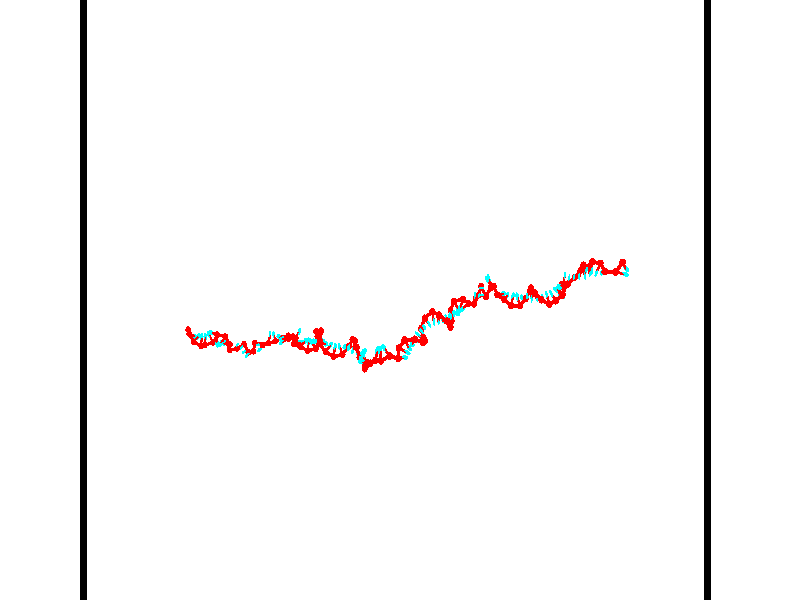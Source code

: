 // switches for output
#declare DRAW_BASES = 1; // possible values are 0, 1; only relevant for DNA ribbons
#declare DRAW_BASES_TYPE = 3; // possible values are 1, 2, 3; only relevant for DNA ribbons
#declare DRAW_FOG = 0; // set to 1 to enable fog

#include "colors.inc"

#include "transforms.inc"
background { rgb <1, 1, 1>}

#default {
   normal{
       ripples 0.25
       frequency 0.20
       turbulence 0.2
       lambda 5
   }
	finish {
		phong 0.1
		phong_size 40.
	}
}

// original window dimensions: 1024x640


// camera settings

camera {
	sky <-0, 1, 0>
	up <-0, 1, 0>
	right 1.6 * <0.99995, 0, 0.00999983>
	location <54.4867, 55, 106.329>
	look_at <55, 55, 55.0001>
	direction <0.513302, 0, -51.3289>
	angle 67.0682
}


# declare cpy_camera_pos = <54.4867, 55, 106.329>;
# if (DRAW_FOG = 1)
fog {
	fog_type 2
	up vnormalize(cpy_camera_pos)
	color rgbt<1,1,1,0.3>
	distance 1e-5
	fog_alt 3e-3
	fog_offset 88
}
# end


// LIGHTS

# declare lum = 6;
global_settings {
	ambient_light rgb lum * <0.05, 0.05, 0.05>
	max_trace_level 15
}# declare cpy_direct_light_amount = 0.25;
light_source
{	1000 * <-0.98995, -1, 1.00995>,
	rgb lum * cpy_direct_light_amount
	parallel
}

light_source
{	1000 * <0.98995, 1, -1.00995>,
	rgb lum * cpy_direct_light_amount
	parallel
}

// strand 0

// nucleotide -1

// particle -1
sphere {
	<35.424984, 52.717102, 50.215340> 0.250000
	pigment { color rgbt <1,0,0,0> }
	no_shadow
}
cylinder {
	<35.592163, 52.373745, 50.096355>,  <35.692471, 52.167732, 50.024963>, 0.100000
	pigment { color rgbt <1,0,0,0> }
	no_shadow
}
cylinder {
	<35.592163, 52.373745, 50.096355>,  <35.424984, 52.717102, 50.215340>, 0.100000
	pigment { color rgbt <1,0,0,0> }
	no_shadow
}

// particle -1
sphere {
	<35.592163, 52.373745, 50.096355> 0.100000
	pigment { color rgbt <1,0,0,0> }
	no_shadow
}
sphere {
	0, 1
	scale<0.080000,0.200000,0.300000>
	matrix <0.877691, 0.297020, 0.376081,
		-0.234472, -0.418263, 0.877541,
		0.417948, -0.858391, -0.297463,
		35.717548, 52.116226, 50.007118>
	pigment { color rgbt <0,1,1,0> }
	no_shadow
}
cylinder {
	<35.723324, 52.426533, 50.835564>,  <35.424984, 52.717102, 50.215340>, 0.130000
	pigment { color rgbt <1,0,0,0> }
	no_shadow
}

// nucleotide -1

// particle -1
sphere {
	<35.723324, 52.426533, 50.835564> 0.250000
	pigment { color rgbt <1,0,0,0> }
	no_shadow
}
cylinder {
	<35.920910, 52.287384, 50.516823>,  <36.039463, 52.203896, 50.325577>, 0.100000
	pigment { color rgbt <1,0,0,0> }
	no_shadow
}
cylinder {
	<35.920910, 52.287384, 50.516823>,  <35.723324, 52.426533, 50.835564>, 0.100000
	pigment { color rgbt <1,0,0,0> }
	no_shadow
}

// particle -1
sphere {
	<35.920910, 52.287384, 50.516823> 0.100000
	pigment { color rgbt <1,0,0,0> }
	no_shadow
}
sphere {
	0, 1
	scale<0.080000,0.200000,0.300000>
	matrix <0.869467, 0.202814, 0.450437,
		0.004918, -0.915341, 0.402650,
		0.493966, -0.347875, -0.796857,
		36.069099, 52.183022, 50.277767>
	pigment { color rgbt <0,1,1,0> }
	no_shadow
}
cylinder {
	<36.176105, 51.814297, 50.972412>,  <35.723324, 52.426533, 50.835564>, 0.130000
	pigment { color rgbt <1,0,0,0> }
	no_shadow
}

// nucleotide -1

// particle -1
sphere {
	<36.176105, 51.814297, 50.972412> 0.250000
	pigment { color rgbt <1,0,0,0> }
	no_shadow
}
cylinder {
	<36.311398, 52.035522, 50.667854>,  <36.392570, 52.168259, 50.485119>, 0.100000
	pigment { color rgbt <1,0,0,0> }
	no_shadow
}
cylinder {
	<36.311398, 52.035522, 50.667854>,  <36.176105, 51.814297, 50.972412>, 0.100000
	pigment { color rgbt <1,0,0,0> }
	no_shadow
}

// particle -1
sphere {
	<36.311398, 52.035522, 50.667854> 0.100000
	pigment { color rgbt <1,0,0,0> }
	no_shadow
}
sphere {
	0, 1
	scale<0.080000,0.200000,0.300000>
	matrix <0.881211, 0.097802, 0.462496,
		0.330257, -0.827376, -0.454290,
		0.338227, 0.553068, -0.761392,
		36.412865, 52.201443, 50.439438>
	pigment { color rgbt <0,1,1,0> }
	no_shadow
}
cylinder {
	<36.783306, 51.482937, 50.710621>,  <36.176105, 51.814297, 50.972412>, 0.130000
	pigment { color rgbt <1,0,0,0> }
	no_shadow
}

// nucleotide -1

// particle -1
sphere {
	<36.783306, 51.482937, 50.710621> 0.250000
	pigment { color rgbt <1,0,0,0> }
	no_shadow
}
cylinder {
	<36.785938, 51.879951, 50.661911>,  <36.787518, 52.118160, 50.632683>, 0.100000
	pigment { color rgbt <1,0,0,0> }
	no_shadow
}
cylinder {
	<36.785938, 51.879951, 50.661911>,  <36.783306, 51.482937, 50.710621>, 0.100000
	pigment { color rgbt <1,0,0,0> }
	no_shadow
}

// particle -1
sphere {
	<36.785938, 51.879951, 50.661911> 0.100000
	pigment { color rgbt <1,0,0,0> }
	no_shadow
}
sphere {
	0, 1
	scale<0.080000,0.200000,0.300000>
	matrix <0.851602, 0.058271, 0.520940,
		0.524147, -0.107132, -0.844862,
		0.006578, 0.992536, -0.121777,
		36.787910, 52.177711, 50.625378>
	pigment { color rgbt <0,1,1,0> }
	no_shadow
}
cylinder {
	<37.266014, 51.578369, 51.198627>,  <36.783306, 51.482937, 50.710621>, 0.130000
	pigment { color rgbt <1,0,0,0> }
	no_shadow
}

// nucleotide -1

// particle -1
sphere {
	<37.266014, 51.578369, 51.198627> 0.250000
	pigment { color rgbt <1,0,0,0> }
	no_shadow
}
cylinder {
	<37.238041, 51.930038, 51.010086>,  <37.221256, 52.141041, 50.896961>, 0.100000
	pigment { color rgbt <1,0,0,0> }
	no_shadow
}
cylinder {
	<37.238041, 51.930038, 51.010086>,  <37.266014, 51.578369, 51.198627>, 0.100000
	pigment { color rgbt <1,0,0,0> }
	no_shadow
}

// particle -1
sphere {
	<37.238041, 51.930038, 51.010086> 0.100000
	pigment { color rgbt <1,0,0,0> }
	no_shadow
}
sphere {
	0, 1
	scale<0.080000,0.200000,0.300000>
	matrix <0.772618, 0.346626, 0.531894,
		0.631007, -0.326974, -0.703504,
		-0.069938, 0.879169, -0.471350,
		37.217060, 52.193790, 50.868683>
	pigment { color rgbt <0,1,1,0> }
	no_shadow
}
cylinder {
	<37.942822, 51.747803, 50.973671>,  <37.266014, 51.578369, 51.198627>, 0.130000
	pigment { color rgbt <1,0,0,0> }
	no_shadow
}

// nucleotide -1

// particle -1
sphere {
	<37.942822, 51.747803, 50.973671> 0.250000
	pigment { color rgbt <1,0,0,0> }
	no_shadow
}
cylinder {
	<37.748009, 52.095341, 51.009239>,  <37.631119, 52.303864, 51.030579>, 0.100000
	pigment { color rgbt <1,0,0,0> }
	no_shadow
}
cylinder {
	<37.748009, 52.095341, 51.009239>,  <37.942822, 51.747803, 50.973671>, 0.100000
	pigment { color rgbt <1,0,0,0> }
	no_shadow
}

// particle -1
sphere {
	<37.748009, 52.095341, 51.009239> 0.100000
	pigment { color rgbt <1,0,0,0> }
	no_shadow
}
sphere {
	0, 1
	scale<0.080000,0.200000,0.300000>
	matrix <0.762737, 0.373527, 0.527929,
		0.425475, 0.324942, -0.844621,
		-0.487035, 0.868844, 0.088919,
		37.601898, 52.355995, 51.035915>
	pigment { color rgbt <0,1,1,0> }
	no_shadow
}
cylinder {
	<38.260326, 52.315826, 50.721420>,  <37.942822, 51.747803, 50.973671>, 0.130000
	pigment { color rgbt <1,0,0,0> }
	no_shadow
}

// nucleotide -1

// particle -1
sphere {
	<38.260326, 52.315826, 50.721420> 0.250000
	pigment { color rgbt <1,0,0,0> }
	no_shadow
}
cylinder {
	<38.025219, 52.443855, 51.018631>,  <37.884155, 52.520672, 51.196957>, 0.100000
	pigment { color rgbt <1,0,0,0> }
	no_shadow
}
cylinder {
	<38.025219, 52.443855, 51.018631>,  <38.260326, 52.315826, 50.721420>, 0.100000
	pigment { color rgbt <1,0,0,0> }
	no_shadow
}

// particle -1
sphere {
	<38.025219, 52.443855, 51.018631> 0.100000
	pigment { color rgbt <1,0,0,0> }
	no_shadow
}
sphere {
	0, 1
	scale<0.080000,0.200000,0.300000>
	matrix <0.808014, 0.278295, 0.519293,
		-0.040567, 0.905596, -0.422197,
		-0.587765, 0.320075, 0.743024,
		37.848888, 52.539879, 51.241539>
	pigment { color rgbt <0,1,1,0> }
	no_shadow
}
cylinder {
	<38.439583, 52.384701, 51.371525>,  <38.260326, 52.315826, 50.721420>, 0.130000
	pigment { color rgbt <1,0,0,0> }
	no_shadow
}

// nucleotide -1

// particle -1
sphere {
	<38.439583, 52.384701, 51.371525> 0.250000
	pigment { color rgbt <1,0,0,0> }
	no_shadow
}
cylinder {
	<38.444050, 51.984741, 51.374832>,  <38.446732, 51.744766, 51.376816>, 0.100000
	pigment { color rgbt <1,0,0,0> }
	no_shadow
}
cylinder {
	<38.444050, 51.984741, 51.374832>,  <38.439583, 52.384701, 51.371525>, 0.100000
	pigment { color rgbt <1,0,0,0> }
	no_shadow
}

// particle -1
sphere {
	<38.444050, 51.984741, 51.374832> 0.100000
	pigment { color rgbt <1,0,0,0> }
	no_shadow
}
sphere {
	0, 1
	scale<0.080000,0.200000,0.300000>
	matrix <0.329199, -0.004127, -0.944252,
		0.944194, 0.013266, 0.329121,
		0.011168, -0.999903, 0.008264,
		38.447399, 51.684769, 51.377312>
	pigment { color rgbt <0,1,1,0> }
	no_shadow
}
cylinder {
	<39.098110, 52.222038, 51.119507>,  <38.439583, 52.384701, 51.371525>, 0.130000
	pigment { color rgbt <1,0,0,0> }
	no_shadow
}

// nucleotide -1

// particle -1
sphere {
	<39.098110, 52.222038, 51.119507> 0.250000
	pigment { color rgbt <1,0,0,0> }
	no_shadow
}
cylinder {
	<38.849869, 51.920742, 51.032349>,  <38.700924, 51.739964, 50.980053>, 0.100000
	pigment { color rgbt <1,0,0,0> }
	no_shadow
}
cylinder {
	<38.849869, 51.920742, 51.032349>,  <39.098110, 52.222038, 51.119507>, 0.100000
	pigment { color rgbt <1,0,0,0> }
	no_shadow
}

// particle -1
sphere {
	<38.849869, 51.920742, 51.032349> 0.100000
	pigment { color rgbt <1,0,0,0> }
	no_shadow
}
sphere {
	0, 1
	scale<0.080000,0.200000,0.300000>
	matrix <0.317423, 0.012768, -0.948198,
		0.717006, -0.657618, 0.231173,
		-0.620600, -0.753244, -0.217898,
		38.663689, 51.694771, 50.966980>
	pigment { color rgbt <0,1,1,0> }
	no_shadow
}
cylinder {
	<39.434204, 51.583408, 50.710613>,  <39.098110, 52.222038, 51.119507>, 0.130000
	pigment { color rgbt <1,0,0,0> }
	no_shadow
}

// nucleotide -1

// particle -1
sphere {
	<39.434204, 51.583408, 50.710613> 0.250000
	pigment { color rgbt <1,0,0,0> }
	no_shadow
}
cylinder {
	<39.053329, 51.645554, 50.605385>,  <38.824806, 51.682842, 50.542248>, 0.100000
	pigment { color rgbt <1,0,0,0> }
	no_shadow
}
cylinder {
	<39.053329, 51.645554, 50.605385>,  <39.434204, 51.583408, 50.710613>, 0.100000
	pigment { color rgbt <1,0,0,0> }
	no_shadow
}

// particle -1
sphere {
	<39.053329, 51.645554, 50.605385> 0.100000
	pigment { color rgbt <1,0,0,0> }
	no_shadow
}
sphere {
	0, 1
	scale<0.080000,0.200000,0.300000>
	matrix <0.285507, 0.145900, -0.947206,
		-0.108782, -0.977023, -0.183282,
		-0.952183, 0.155368, -0.263075,
		38.767673, 51.692165, 50.526463>
	pigment { color rgbt <0,1,1,0> }
	no_shadow
}
cylinder {
	<39.232109, 51.124870, 50.114094>,  <39.434204, 51.583408, 50.710613>, 0.130000
	pigment { color rgbt <1,0,0,0> }
	no_shadow
}

// nucleotide -1

// particle -1
sphere {
	<39.232109, 51.124870, 50.114094> 0.250000
	pigment { color rgbt <1,0,0,0> }
	no_shadow
}
cylinder {
	<39.047726, 51.478207, 50.148094>,  <38.937096, 51.690208, 50.168495>, 0.100000
	pigment { color rgbt <1,0,0,0> }
	no_shadow
}
cylinder {
	<39.047726, 51.478207, 50.148094>,  <39.232109, 51.124870, 50.114094>, 0.100000
	pigment { color rgbt <1,0,0,0> }
	no_shadow
}

// particle -1
sphere {
	<39.047726, 51.478207, 50.148094> 0.100000
	pigment { color rgbt <1,0,0,0> }
	no_shadow
}
sphere {
	0, 1
	scale<0.080000,0.200000,0.300000>
	matrix <0.262758, 0.227344, -0.937696,
		-0.847629, -0.409907, -0.336902,
		-0.460960, 0.883341, 0.084997,
		38.909439, 51.743210, 50.173592>
	pigment { color rgbt <0,1,1,0> }
	no_shadow
}
cylinder {
	<39.783226, 51.200150, 49.599899>,  <39.232109, 51.124870, 50.114094>, 0.130000
	pigment { color rgbt <1,0,0,0> }
	no_shadow
}

// nucleotide -1

// particle -1
sphere {
	<39.783226, 51.200150, 49.599899> 0.250000
	pigment { color rgbt <1,0,0,0> }
	no_shadow
}
cylinder {
	<39.879555, 51.383434, 49.942139>,  <39.937351, 51.493404, 50.147480>, 0.100000
	pigment { color rgbt <1,0,0,0> }
	no_shadow
}
cylinder {
	<39.879555, 51.383434, 49.942139>,  <39.783226, 51.200150, 49.599899>, 0.100000
	pigment { color rgbt <1,0,0,0> }
	no_shadow
}

// particle -1
sphere {
	<39.879555, 51.383434, 49.942139> 0.100000
	pigment { color rgbt <1,0,0,0> }
	no_shadow
}
sphere {
	0, 1
	scale<0.080000,0.200000,0.300000>
	matrix <0.797871, -0.595408, 0.094296,
		0.552637, 0.659947, -0.508982,
		0.240821, 0.458214, 0.855596,
		39.951801, 51.520897, 50.198818>
	pigment { color rgbt <0,1,1,0> }
	no_shadow
}
cylinder {
	<40.427814, 51.556065, 49.584061>,  <39.783226, 51.200150, 49.599899>, 0.130000
	pigment { color rgbt <1,0,0,0> }
	no_shadow
}

// nucleotide -1

// particle -1
sphere {
	<40.427814, 51.556065, 49.584061> 0.250000
	pigment { color rgbt <1,0,0,0> }
	no_shadow
}
cylinder {
	<40.369247, 51.406143, 49.950249>,  <40.334106, 51.316189, 50.169960>, 0.100000
	pigment { color rgbt <1,0,0,0> }
	no_shadow
}
cylinder {
	<40.369247, 51.406143, 49.950249>,  <40.427814, 51.556065, 49.584061>, 0.100000
	pigment { color rgbt <1,0,0,0> }
	no_shadow
}

// particle -1
sphere {
	<40.369247, 51.406143, 49.950249> 0.100000
	pigment { color rgbt <1,0,0,0> }
	no_shadow
}
sphere {
	0, 1
	scale<0.080000,0.200000,0.300000>
	matrix <0.799592, -0.589711, -0.113550,
		0.582422, 0.715376, 0.386034,
		-0.146418, -0.374804, 0.915469,
		40.325321, 51.293701, 50.224888>
	pigment { color rgbt <0,1,1,0> }
	no_shadow
}
cylinder {
	<40.868122, 50.963642, 49.708477>,  <40.427814, 51.556065, 49.584061>, 0.130000
	pigment { color rgbt <1,0,0,0> }
	no_shadow
}

// nucleotide -1

// particle -1
sphere {
	<40.868122, 50.963642, 49.708477> 0.250000
	pigment { color rgbt <1,0,0,0> }
	no_shadow
}
cylinder {
	<40.733879, 50.987564, 50.084518>,  <40.653332, 51.001919, 50.310143>, 0.100000
	pigment { color rgbt <1,0,0,0> }
	no_shadow
}
cylinder {
	<40.733879, 50.987564, 50.084518>,  <40.868122, 50.963642, 49.708477>, 0.100000
	pigment { color rgbt <1,0,0,0> }
	no_shadow
}

// particle -1
sphere {
	<40.733879, 50.987564, 50.084518> 0.100000
	pigment { color rgbt <1,0,0,0> }
	no_shadow
}
sphere {
	0, 1
	scale<0.080000,0.200000,0.300000>
	matrix <0.601081, -0.754813, 0.262600,
		0.725306, 0.653208, 0.217373,
		-0.335609, 0.059807, 0.940101,
		40.633198, 51.005505, 50.366550>
	pigment { color rgbt <0,1,1,0> }
	no_shadow
}
cylinder {
	<41.443592, 51.021236, 50.144451>,  <40.868122, 50.963642, 49.708477>, 0.130000
	pigment { color rgbt <1,0,0,0> }
	no_shadow
}

// nucleotide -1

// particle -1
sphere {
	<41.443592, 51.021236, 50.144451> 0.250000
	pigment { color rgbt <1,0,0,0> }
	no_shadow
}
cylinder {
	<41.175373, 50.867889, 50.398506>,  <41.014442, 50.775883, 50.550941>, 0.100000
	pigment { color rgbt <1,0,0,0> }
	no_shadow
}
cylinder {
	<41.175373, 50.867889, 50.398506>,  <41.443592, 51.021236, 50.144451>, 0.100000
	pigment { color rgbt <1,0,0,0> }
	no_shadow
}

// particle -1
sphere {
	<41.175373, 50.867889, 50.398506> 0.100000
	pigment { color rgbt <1,0,0,0> }
	no_shadow
}
sphere {
	0, 1
	scale<0.080000,0.200000,0.300000>
	matrix <0.690449, -0.635677, 0.345247,
		0.271389, 0.670035, 0.690942,
		-0.670543, -0.383364, 0.635141,
		40.974209, 50.752880, 50.589050>
	pigment { color rgbt <0,1,1,0> }
	no_shadow
}
cylinder {
	<41.546272, 51.683468, 50.052647>,  <41.443592, 51.021236, 50.144451>, 0.130000
	pigment { color rgbt <1,0,0,0> }
	no_shadow
}

// nucleotide -1

// particle -1
sphere {
	<41.546272, 51.683468, 50.052647> 0.250000
	pigment { color rgbt <1,0,0,0> }
	no_shadow
}
cylinder {
	<41.786045, 51.613289, 50.365028>,  <41.929909, 51.571182, 50.552460>, 0.100000
	pigment { color rgbt <1,0,0,0> }
	no_shadow
}
cylinder {
	<41.786045, 51.613289, 50.365028>,  <41.546272, 51.683468, 50.052647>, 0.100000
	pigment { color rgbt <1,0,0,0> }
	no_shadow
}

// particle -1
sphere {
	<41.786045, 51.613289, 50.365028> 0.100000
	pigment { color rgbt <1,0,0,0> }
	no_shadow
}
sphere {
	0, 1
	scale<0.080000,0.200000,0.300000>
	matrix <0.071045, -0.960167, -0.270245,
		0.797263, 0.217477, -0.563094,
		0.599436, -0.175451, 0.780957,
		41.965878, 51.560654, 50.599316>
	pigment { color rgbt <0,1,1,0> }
	no_shadow
}
cylinder {
	<42.261223, 51.510925, 49.840092>,  <41.546272, 51.683468, 50.052647>, 0.130000
	pigment { color rgbt <1,0,0,0> }
	no_shadow
}

// nucleotide -1

// particle -1
sphere {
	<42.261223, 51.510925, 49.840092> 0.250000
	pigment { color rgbt <1,0,0,0> }
	no_shadow
}
cylinder {
	<42.150494, 51.320965, 50.174240>,  <42.084057, 51.206989, 50.374729>, 0.100000
	pigment { color rgbt <1,0,0,0> }
	no_shadow
}
cylinder {
	<42.150494, 51.320965, 50.174240>,  <42.261223, 51.510925, 49.840092>, 0.100000
	pigment { color rgbt <1,0,0,0> }
	no_shadow
}

// particle -1
sphere {
	<42.150494, 51.320965, 50.174240> 0.100000
	pigment { color rgbt <1,0,0,0> }
	no_shadow
}
sphere {
	0, 1
	scale<0.080000,0.200000,0.300000>
	matrix <0.188921, -0.879270, -0.437257,
		0.942167, 0.036776, 0.333120,
		-0.276822, -0.474902, 0.835367,
		42.067448, 51.178493, 50.424850>
	pigment { color rgbt <0,1,1,0> }
	no_shadow
}
cylinder {
	<42.894173, 51.667572, 50.293648>,  <42.261223, 51.510925, 49.840092>, 0.130000
	pigment { color rgbt <1,0,0,0> }
	no_shadow
}

// nucleotide -1

// particle -1
sphere {
	<42.894173, 51.667572, 50.293648> 0.250000
	pigment { color rgbt <1,0,0,0> }
	no_shadow
}
cylinder {
	<42.931408, 52.051147, 50.186493>,  <42.953751, 52.281292, 50.122200>, 0.100000
	pigment { color rgbt <1,0,0,0> }
	no_shadow
}
cylinder {
	<42.931408, 52.051147, 50.186493>,  <42.894173, 51.667572, 50.293648>, 0.100000
	pigment { color rgbt <1,0,0,0> }
	no_shadow
}

// particle -1
sphere {
	<42.931408, 52.051147, 50.186493> 0.100000
	pigment { color rgbt <1,0,0,0> }
	no_shadow
}
sphere {
	0, 1
	scale<0.080000,0.200000,0.300000>
	matrix <0.951598, -0.006535, 0.307277,
		0.292910, -0.283529, -0.913135,
		0.093089, 0.958941, -0.267892,
		42.959335, 52.338829, 50.106125>
	pigment { color rgbt <0,1,1,0> }
	no_shadow
}
cylinder {
	<43.427864, 51.789658, 49.847713>,  <42.894173, 51.667572, 50.293648>, 0.130000
	pigment { color rgbt <1,0,0,0> }
	no_shadow
}

// nucleotide -1

// particle -1
sphere {
	<43.427864, 51.789658, 49.847713> 0.250000
	pigment { color rgbt <1,0,0,0> }
	no_shadow
}
cylinder {
	<43.375877, 52.106651, 50.086067>,  <43.344685, 52.296848, 50.229080>, 0.100000
	pigment { color rgbt <1,0,0,0> }
	no_shadow
}
cylinder {
	<43.375877, 52.106651, 50.086067>,  <43.427864, 51.789658, 49.847713>, 0.100000
	pigment { color rgbt <1,0,0,0> }
	no_shadow
}

// particle -1
sphere {
	<43.375877, 52.106651, 50.086067> 0.100000
	pigment { color rgbt <1,0,0,0> }
	no_shadow
}
sphere {
	0, 1
	scale<0.080000,0.200000,0.300000>
	matrix <0.938768, -0.095058, 0.331177,
		0.319095, 0.602439, -0.731605,
		-0.129969, 0.792484, 0.595883,
		43.336887, 52.344395, 50.264832>
	pigment { color rgbt <0,1,1,0> }
	no_shadow
}
cylinder {
	<44.112095, 52.051067, 49.870438>,  <43.427864, 51.789658, 49.847713>, 0.130000
	pigment { color rgbt <1,0,0,0> }
	no_shadow
}

// nucleotide -1

// particle -1
sphere {
	<44.112095, 52.051067, 49.870438> 0.250000
	pigment { color rgbt <1,0,0,0> }
	no_shadow
}
cylinder {
	<43.951893, 52.145611, 50.224552>,  <43.855774, 52.202335, 50.437019>, 0.100000
	pigment { color rgbt <1,0,0,0> }
	no_shadow
}
cylinder {
	<43.951893, 52.145611, 50.224552>,  <44.112095, 52.051067, 49.870438>, 0.100000
	pigment { color rgbt <1,0,0,0> }
	no_shadow
}

// particle -1
sphere {
	<43.951893, 52.145611, 50.224552> 0.100000
	pigment { color rgbt <1,0,0,0> }
	no_shadow
}
sphere {
	0, 1
	scale<0.080000,0.200000,0.300000>
	matrix <0.844046, -0.280875, 0.456833,
		0.356631, 0.930185, -0.087004,
		-0.400502, 0.236356, 0.885288,
		43.831741, 52.216518, 50.490139>
	pigment { color rgbt <0,1,1,0> }
	no_shadow
}
cylinder {
	<44.681076, 52.247040, 50.279762>,  <44.112095, 52.051067, 49.870438>, 0.130000
	pigment { color rgbt <1,0,0,0> }
	no_shadow
}

// nucleotide -1

// particle -1
sphere {
	<44.681076, 52.247040, 50.279762> 0.250000
	pigment { color rgbt <1,0,0,0> }
	no_shadow
}
cylinder {
	<44.363735, 52.125862, 50.490974>,  <44.173332, 52.053154, 50.617702>, 0.100000
	pigment { color rgbt <1,0,0,0> }
	no_shadow
}
cylinder {
	<44.363735, 52.125862, 50.490974>,  <44.681076, 52.247040, 50.279762>, 0.100000
	pigment { color rgbt <1,0,0,0> }
	no_shadow
}

// particle -1
sphere {
	<44.363735, 52.125862, 50.490974> 0.100000
	pigment { color rgbt <1,0,0,0> }
	no_shadow
}
sphere {
	0, 1
	scale<0.080000,0.200000,0.300000>
	matrix <0.589210, -0.600187, 0.540932,
		0.153042, 0.740269, 0.654660,
		-0.793354, -0.302947, 0.528028,
		44.125729, 52.034977, 50.649384>
	pigment { color rgbt <0,1,1,0> }
	no_shadow
}
cylinder {
	<44.848549, 52.069946, 51.059853>,  <44.681076, 52.247040, 50.279762>, 0.130000
	pigment { color rgbt <1,0,0,0> }
	no_shadow
}

// nucleotide -1

// particle -1
sphere {
	<44.848549, 52.069946, 51.059853> 0.250000
	pigment { color rgbt <1,0,0,0> }
	no_shadow
}
cylinder {
	<44.489235, 51.894440, 51.069370>,  <44.273647, 51.789135, 51.075081>, 0.100000
	pigment { color rgbt <1,0,0,0> }
	no_shadow
}
cylinder {
	<44.489235, 51.894440, 51.069370>,  <44.848549, 52.069946, 51.059853>, 0.100000
	pigment { color rgbt <1,0,0,0> }
	no_shadow
}

// particle -1
sphere {
	<44.489235, 51.894440, 51.069370> 0.100000
	pigment { color rgbt <1,0,0,0> }
	no_shadow
}
sphere {
	0, 1
	scale<0.080000,0.200000,0.300000>
	matrix <0.363247, -0.711017, 0.602085,
		-0.247259, 0.549487, 0.798077,
		-0.898285, -0.438770, 0.023794,
		44.219749, 51.762810, 51.076508>
	pigment { color rgbt <0,1,1,0> }
	no_shadow
}
cylinder {
	<45.571468, 52.122856, 51.423767>,  <44.848549, 52.069946, 51.059853>, 0.130000
	pigment { color rgbt <1,0,0,0> }
	no_shadow
}

// nucleotide -1

// particle -1
sphere {
	<45.571468, 52.122856, 51.423767> 0.250000
	pigment { color rgbt <1,0,0,0> }
	no_shadow
}
cylinder {
	<45.782787, 52.414314, 51.598110>,  <45.909576, 52.589191, 51.702717>, 0.100000
	pigment { color rgbt <1,0,0,0> }
	no_shadow
}
cylinder {
	<45.782787, 52.414314, 51.598110>,  <45.571468, 52.122856, 51.423767>, 0.100000
	pigment { color rgbt <1,0,0,0> }
	no_shadow
}

// particle -1
sphere {
	<45.782787, 52.414314, 51.598110> 0.100000
	pigment { color rgbt <1,0,0,0> }
	no_shadow
}
sphere {
	0, 1
	scale<0.080000,0.200000,0.300000>
	matrix <-0.660389, 0.029979, 0.750325,
		0.533658, -0.684229, 0.497031,
		0.528295, 0.728651, 0.435858,
		45.941277, 52.632908, 51.728867>
	pigment { color rgbt <0,1,1,0> }
	no_shadow
}
cylinder {
	<45.434525, 52.268688, 52.179543>,  <45.571468, 52.122856, 51.423767>, 0.130000
	pigment { color rgbt <1,0,0,0> }
	no_shadow
}

// nucleotide -1

// particle -1
sphere {
	<45.434525, 52.268688, 52.179543> 0.250000
	pigment { color rgbt <1,0,0,0> }
	no_shadow
}
cylinder {
	<45.684505, 51.980843, 52.058483>,  <45.834492, 51.808136, 51.985847>, 0.100000
	pigment { color rgbt <1,0,0,0> }
	no_shadow
}
cylinder {
	<45.684505, 51.980843, 52.058483>,  <45.434525, 52.268688, 52.179543>, 0.100000
	pigment { color rgbt <1,0,0,0> }
	no_shadow
}

// particle -1
sphere {
	<45.684505, 51.980843, 52.058483> 0.100000
	pigment { color rgbt <1,0,0,0> }
	no_shadow
}
sphere {
	0, 1
	scale<0.080000,0.200000,0.300000>
	matrix <0.560152, 0.143324, 0.815897,
		-0.543753, -0.679424, 0.492662,
		0.624950, -0.719612, -0.302648,
		45.871990, 51.764957, 51.967690>
	pigment { color rgbt <0,1,1,0> }
	no_shadow
}
cylinder {
	<45.603828, 51.757973, 52.730900>,  <45.434525, 52.268688, 52.179543>, 0.130000
	pigment { color rgbt <1,0,0,0> }
	no_shadow
}

// nucleotide -1

// particle -1
sphere {
	<45.603828, 51.757973, 52.730900> 0.250000
	pigment { color rgbt <1,0,0,0> }
	no_shadow
}
cylinder {
	<45.915607, 51.790592, 52.482445>,  <46.102676, 51.810165, 52.333370>, 0.100000
	pigment { color rgbt <1,0,0,0> }
	no_shadow
}
cylinder {
	<45.915607, 51.790592, 52.482445>,  <45.603828, 51.757973, 52.730900>, 0.100000
	pigment { color rgbt <1,0,0,0> }
	no_shadow
}

// particle -1
sphere {
	<45.915607, 51.790592, 52.482445> 0.100000
	pigment { color rgbt <1,0,0,0> }
	no_shadow
}
sphere {
	0, 1
	scale<0.080000,0.200000,0.300000>
	matrix <0.620925, 0.031026, 0.783255,
		0.083147, -0.996186, -0.026454,
		0.779447, 0.081552, -0.621137,
		46.149441, 51.815056, 52.296104>
	pigment { color rgbt <0,1,1,0> }
	no_shadow
}
cylinder {
	<46.219570, 51.573647, 53.031555>,  <45.603828, 51.757973, 52.730900>, 0.130000
	pigment { color rgbt <1,0,0,0> }
	no_shadow
}

// nucleotide -1

// particle -1
sphere {
	<46.219570, 51.573647, 53.031555> 0.250000
	pigment { color rgbt <1,0,0,0> }
	no_shadow
}
cylinder {
	<46.430885, 51.789696, 52.769508>,  <46.557674, 51.919327, 52.612282>, 0.100000
	pigment { color rgbt <1,0,0,0> }
	no_shadow
}
cylinder {
	<46.430885, 51.789696, 52.769508>,  <46.219570, 51.573647, 53.031555>, 0.100000
	pigment { color rgbt <1,0,0,0> }
	no_shadow
}

// particle -1
sphere {
	<46.430885, 51.789696, 52.769508> 0.100000
	pigment { color rgbt <1,0,0,0> }
	no_shadow
}
sphere {
	0, 1
	scale<0.080000,0.200000,0.300000>
	matrix <0.732141, 0.100950, 0.673630,
		0.429978, -0.835509, -0.342116,
		0.528288, 0.540124, -0.655117,
		46.589371, 51.951733, 52.572971>
	pigment { color rgbt <0,1,1,0> }
	no_shadow
}
cylinder {
	<46.873482, 51.261040, 52.932171>,  <46.219570, 51.573647, 53.031555>, 0.130000
	pigment { color rgbt <1,0,0,0> }
	no_shadow
}

// nucleotide -1

// particle -1
sphere {
	<46.873482, 51.261040, 52.932171> 0.250000
	pigment { color rgbt <1,0,0,0> }
	no_shadow
}
cylinder {
	<46.903305, 51.653351, 52.860039>,  <46.921200, 51.888737, 52.816761>, 0.100000
	pigment { color rgbt <1,0,0,0> }
	no_shadow
}
cylinder {
	<46.903305, 51.653351, 52.860039>,  <46.873482, 51.261040, 52.932171>, 0.100000
	pigment { color rgbt <1,0,0,0> }
	no_shadow
}

// particle -1
sphere {
	<46.903305, 51.653351, 52.860039> 0.100000
	pigment { color rgbt <1,0,0,0> }
	no_shadow
}
sphere {
	0, 1
	scale<0.080000,0.200000,0.300000>
	matrix <0.744437, 0.065584, 0.664464,
		0.663517, -0.183783, -0.725237,
		0.074553, 0.980777, -0.180331,
		46.925671, 51.947582, 52.805939>
	pigment { color rgbt <0,1,1,0> }
	no_shadow
}
cylinder {
	<47.581711, 51.399715, 52.821045>,  <46.873482, 51.261040, 52.932171>, 0.130000
	pigment { color rgbt <1,0,0,0> }
	no_shadow
}

// nucleotide -1

// particle -1
sphere {
	<47.581711, 51.399715, 52.821045> 0.250000
	pigment { color rgbt <1,0,0,0> }
	no_shadow
}
cylinder {
	<47.371460, 51.699150, 52.982704>,  <47.245308, 51.878811, 53.079700>, 0.100000
	pigment { color rgbt <1,0,0,0> }
	no_shadow
}
cylinder {
	<47.371460, 51.699150, 52.982704>,  <47.581711, 51.399715, 52.821045>, 0.100000
	pigment { color rgbt <1,0,0,0> }
	no_shadow
}

// particle -1
sphere {
	<47.371460, 51.699150, 52.982704> 0.100000
	pigment { color rgbt <1,0,0,0> }
	no_shadow
}
sphere {
	0, 1
	scale<0.080000,0.200000,0.300000>
	matrix <0.720479, 0.139108, 0.679381,
		0.452352, 0.648285, -0.612457,
		-0.525630, 0.748582, 0.404150,
		47.213772, 51.923725, 53.103951>
	pigment { color rgbt <0,1,1,0> }
	no_shadow
}
cylinder {
	<47.995411, 51.973507, 52.950844>,  <47.581711, 51.399715, 52.821045>, 0.130000
	pigment { color rgbt <1,0,0,0> }
	no_shadow
}

// nucleotide -1

// particle -1
sphere {
	<47.995411, 51.973507, 52.950844> 0.250000
	pigment { color rgbt <1,0,0,0> }
	no_shadow
}
cylinder {
	<47.687893, 51.986176, 53.206329>,  <47.503384, 51.993778, 53.359619>, 0.100000
	pigment { color rgbt <1,0,0,0> }
	no_shadow
}
cylinder {
	<47.687893, 51.986176, 53.206329>,  <47.995411, 51.973507, 52.950844>, 0.100000
	pigment { color rgbt <1,0,0,0> }
	no_shadow
}

// particle -1
sphere {
	<47.687893, 51.986176, 53.206329> 0.100000
	pigment { color rgbt <1,0,0,0> }
	no_shadow
}
sphere {
	0, 1
	scale<0.080000,0.200000,0.300000>
	matrix <0.638048, 0.105163, 0.762782,
		-0.043010, 0.993950, -0.101057,
		-0.768795, 0.031672, 0.638711,
		47.457256, 51.995678, 53.397942>
	pigment { color rgbt <0,1,1,0> }
	no_shadow
}
cylinder {
	<48.058823, 52.600170, 53.360592>,  <47.995411, 51.973507, 52.950844>, 0.130000
	pigment { color rgbt <1,0,0,0> }
	no_shadow
}

// nucleotide -1

// particle -1
sphere {
	<48.058823, 52.600170, 53.360592> 0.250000
	pigment { color rgbt <1,0,0,0> }
	no_shadow
}
cylinder {
	<47.866638, 52.310127, 53.557926>,  <47.751328, 52.136101, 53.676327>, 0.100000
	pigment { color rgbt <1,0,0,0> }
	no_shadow
}
cylinder {
	<47.866638, 52.310127, 53.557926>,  <48.058823, 52.600170, 53.360592>, 0.100000
	pigment { color rgbt <1,0,0,0> }
	no_shadow
}

// particle -1
sphere {
	<47.866638, 52.310127, 53.557926> 0.100000
	pigment { color rgbt <1,0,0,0> }
	no_shadow
}
sphere {
	0, 1
	scale<0.080000,0.200000,0.300000>
	matrix <0.653886, 0.078702, 0.752488,
		-0.584460, 0.684126, 0.436324,
		-0.480457, -0.725105, 0.493339,
		47.722500, 52.092594, 53.705929>
	pigment { color rgbt <0,1,1,0> }
	no_shadow
}
cylinder {
	<47.758446, 52.728195, 53.994183>,  <48.058823, 52.600170, 53.360592>, 0.130000
	pigment { color rgbt <1,0,0,0> }
	no_shadow
}

// nucleotide -1

// particle -1
sphere {
	<47.758446, 52.728195, 53.994183> 0.250000
	pigment { color rgbt <1,0,0,0> }
	no_shadow
}
cylinder {
	<47.825752, 52.335949, 54.034332>,  <47.866138, 52.100601, 54.058422>, 0.100000
	pigment { color rgbt <1,0,0,0> }
	no_shadow
}
cylinder {
	<47.825752, 52.335949, 54.034332>,  <47.758446, 52.728195, 53.994183>, 0.100000
	pigment { color rgbt <1,0,0,0> }
	no_shadow
}

// particle -1
sphere {
	<47.825752, 52.335949, 54.034332> 0.100000
	pigment { color rgbt <1,0,0,0> }
	no_shadow
}
sphere {
	0, 1
	scale<0.080000,0.200000,0.300000>
	matrix <0.513174, 0.174087, 0.840444,
		-0.841628, -0.089910, 0.532521,
		0.168269, -0.980617, 0.100377,
		47.876232, 52.041763, 54.064445>
	pigment { color rgbt <0,1,1,0> }
	no_shadow
}
cylinder {
	<48.229382, 52.800076, 54.481178>,  <47.758446, 52.728195, 53.994183>, 0.130000
	pigment { color rgbt <1,0,0,0> }
	no_shadow
}

// nucleotide -1

// particle -1
sphere {
	<48.229382, 52.800076, 54.481178> 0.250000
	pigment { color rgbt <1,0,0,0> }
	no_shadow
}
cylinder {
	<48.208958, 52.403221, 54.435455>,  <48.196705, 52.165108, 54.408020>, 0.100000
	pigment { color rgbt <1,0,0,0> }
	no_shadow
}
cylinder {
	<48.208958, 52.403221, 54.435455>,  <48.229382, 52.800076, 54.481178>, 0.100000
	pigment { color rgbt <1,0,0,0> }
	no_shadow
}

// particle -1
sphere {
	<48.208958, 52.403221, 54.435455> 0.100000
	pigment { color rgbt <1,0,0,0> }
	no_shadow
}
sphere {
	0, 1
	scale<0.080000,0.200000,0.300000>
	matrix <0.584876, -0.122483, 0.801822,
		-0.809514, -0.025918, 0.586528,
		-0.051058, -0.992132, -0.114311,
		48.193642, 52.105583, 54.401161>
	pigment { color rgbt <0,1,1,0> }
	no_shadow
}
cylinder {
	<48.011009, 52.455776, 55.175938>,  <48.229382, 52.800076, 54.481178>, 0.130000
	pigment { color rgbt <1,0,0,0> }
	no_shadow
}

// nucleotide -1

// particle -1
sphere {
	<48.011009, 52.455776, 55.175938> 0.250000
	pigment { color rgbt <1,0,0,0> }
	no_shadow
}
cylinder {
	<48.248848, 52.226997, 54.949898>,  <48.391552, 52.089729, 54.814274>, 0.100000
	pigment { color rgbt <1,0,0,0> }
	no_shadow
}
cylinder {
	<48.248848, 52.226997, 54.949898>,  <48.011009, 52.455776, 55.175938>, 0.100000
	pigment { color rgbt <1,0,0,0> }
	no_shadow
}

// particle -1
sphere {
	<48.248848, 52.226997, 54.949898> 0.100000
	pigment { color rgbt <1,0,0,0> }
	no_shadow
}
sphere {
	0, 1
	scale<0.080000,0.200000,0.300000>
	matrix <0.523089, -0.258576, 0.812106,
		-0.610602, -0.778470, 0.145431,
		0.594595, -0.571947, -0.565096,
		48.427227, 52.055412, 54.780369>
	pigment { color rgbt <0,1,1,0> }
	no_shadow
}
cylinder {
	<48.221359, 51.938316, 55.569500>,  <48.011009, 52.455776, 55.175938>, 0.130000
	pigment { color rgbt <1,0,0,0> }
	no_shadow
}

// nucleotide -1

// particle -1
sphere {
	<48.221359, 51.938316, 55.569500> 0.250000
	pigment { color rgbt <1,0,0,0> }
	no_shadow
}
cylinder {
	<48.494095, 51.919891, 55.277481>,  <48.657738, 51.908836, 55.102268>, 0.100000
	pigment { color rgbt <1,0,0,0> }
	no_shadow
}
cylinder {
	<48.494095, 51.919891, 55.277481>,  <48.221359, 51.938316, 55.569500>, 0.100000
	pigment { color rgbt <1,0,0,0> }
	no_shadow
}

// particle -1
sphere {
	<48.494095, 51.919891, 55.277481> 0.100000
	pigment { color rgbt <1,0,0,0> }
	no_shadow
}
sphere {
	0, 1
	scale<0.080000,0.200000,0.300000>
	matrix <0.731497, 0.047254, 0.680206,
		0.003165, -0.997820, 0.065915,
		0.681837, -0.046063, -0.730052,
		48.698647, 51.906075, 55.058464>
	pigment { color rgbt <0,1,1,0> }
	no_shadow
}
cylinder {
	<48.745712, 51.381573, 55.609875>,  <48.221359, 51.938316, 55.569500>, 0.130000
	pigment { color rgbt <1,0,0,0> }
	no_shadow
}

// nucleotide -1

// particle -1
sphere {
	<48.745712, 51.381573, 55.609875> 0.250000
	pigment { color rgbt <1,0,0,0> }
	no_shadow
}
cylinder {
	<48.953278, 51.630867, 55.375847>,  <49.077816, 51.780445, 55.235432>, 0.100000
	pigment { color rgbt <1,0,0,0> }
	no_shadow
}
cylinder {
	<48.953278, 51.630867, 55.375847>,  <48.745712, 51.381573, 55.609875>, 0.100000
	pigment { color rgbt <1,0,0,0> }
	no_shadow
}

// particle -1
sphere {
	<48.953278, 51.630867, 55.375847> 0.100000
	pigment { color rgbt <1,0,0,0> }
	no_shadow
}
sphere {
	0, 1
	scale<0.080000,0.200000,0.300000>
	matrix <0.790911, -0.090362, 0.605223,
		0.324327, -0.776797, -0.539813,
		0.518914, 0.623234, -0.585071,
		49.108952, 51.817837, 55.200325>
	pigment { color rgbt <0,1,1,0> }
	no_shadow
}
cylinder {
	<49.400513, 51.025249, 55.398941>,  <48.745712, 51.381573, 55.609875>, 0.130000
	pigment { color rgbt <1,0,0,0> }
	no_shadow
}

// nucleotide -1

// particle -1
sphere {
	<49.400513, 51.025249, 55.398941> 0.250000
	pigment { color rgbt <1,0,0,0> }
	no_shadow
}
cylinder {
	<49.464581, 51.413456, 55.326881>,  <49.503021, 51.646378, 55.283646>, 0.100000
	pigment { color rgbt <1,0,0,0> }
	no_shadow
}
cylinder {
	<49.464581, 51.413456, 55.326881>,  <49.400513, 51.025249, 55.398941>, 0.100000
	pigment { color rgbt <1,0,0,0> }
	no_shadow
}

// particle -1
sphere {
	<49.464581, 51.413456, 55.326881> 0.100000
	pigment { color rgbt <1,0,0,0> }
	no_shadow
}
sphere {
	0, 1
	scale<0.080000,0.200000,0.300000>
	matrix <0.858997, -0.047131, 0.509806,
		0.486282, -0.236398, -0.841216,
		0.160165, 0.970512, -0.180146,
		49.512630, 51.704609, 55.272839>
	pigment { color rgbt <0,1,1,0> }
	no_shadow
}
cylinder {
	<50.129318, 51.154999, 55.119797>,  <49.400513, 51.025249, 55.398941>, 0.130000
	pigment { color rgbt <1,0,0,0> }
	no_shadow
}

// nucleotide -1

// particle -1
sphere {
	<50.129318, 51.154999, 55.119797> 0.250000
	pigment { color rgbt <1,0,0,0> }
	no_shadow
}
cylinder {
	<49.995068, 51.486877, 55.298218>,  <49.914516, 51.686005, 55.405270>, 0.100000
	pigment { color rgbt <1,0,0,0> }
	no_shadow
}
cylinder {
	<49.995068, 51.486877, 55.298218>,  <50.129318, 51.154999, 55.119797>, 0.100000
	pigment { color rgbt <1,0,0,0> }
	no_shadow
}

// particle -1
sphere {
	<49.995068, 51.486877, 55.298218> 0.100000
	pigment { color rgbt <1,0,0,0> }
	no_shadow
}
sphere {
	0, 1
	scale<0.080000,0.200000,0.300000>
	matrix <0.888296, 0.121169, 0.442999,
		0.313505, 0.544911, -0.777680,
		-0.335625, 0.829693, 0.446056,
		49.894379, 51.735786, 55.432034>
	pigment { color rgbt <0,1,1,0> }
	no_shadow
}
cylinder {
	<50.657856, 51.737206, 55.034821>,  <50.129318, 51.154999, 55.119797>, 0.130000
	pigment { color rgbt <1,0,0,0> }
	no_shadow
}

// nucleotide -1

// particle -1
sphere {
	<50.657856, 51.737206, 55.034821> 0.250000
	pigment { color rgbt <1,0,0,0> }
	no_shadow
}
cylinder {
	<50.477310, 51.733559, 55.391739>,  <50.368980, 51.731373, 55.605888>, 0.100000
	pigment { color rgbt <1,0,0,0> }
	no_shadow
}
cylinder {
	<50.477310, 51.733559, 55.391739>,  <50.657856, 51.737206, 55.034821>, 0.100000
	pigment { color rgbt <1,0,0,0> }
	no_shadow
}

// particle -1
sphere {
	<50.477310, 51.733559, 55.391739> 0.100000
	pigment { color rgbt <1,0,0,0> }
	no_shadow
}
sphere {
	0, 1
	scale<0.080000,0.200000,0.300000>
	matrix <0.881611, -0.159138, 0.444338,
		0.137948, 0.987214, 0.079865,
		-0.451367, -0.009115, 0.892292,
		50.341900, 51.730824, 55.659428>
	pigment { color rgbt <0,1,1,0> }
	no_shadow
}
cylinder {
	<50.991268, 52.228561, 55.438099>,  <50.657856, 51.737206, 55.034821>, 0.130000
	pigment { color rgbt <1,0,0,0> }
	no_shadow
}

// nucleotide -1

// particle -1
sphere {
	<50.991268, 52.228561, 55.438099> 0.250000
	pigment { color rgbt <1,0,0,0> }
	no_shadow
}
cylinder {
	<50.824257, 51.920280, 55.630630>,  <50.724049, 51.735310, 55.746151>, 0.100000
	pigment { color rgbt <1,0,0,0> }
	no_shadow
}
cylinder {
	<50.824257, 51.920280, 55.630630>,  <50.991268, 52.228561, 55.438099>, 0.100000
	pigment { color rgbt <1,0,0,0> }
	no_shadow
}

// particle -1
sphere {
	<50.824257, 51.920280, 55.630630> 0.100000
	pigment { color rgbt <1,0,0,0> }
	no_shadow
}
sphere {
	0, 1
	scale<0.080000,0.200000,0.300000>
	matrix <0.864838, -0.174535, 0.470737,
		-0.278790, 0.612823, 0.739408,
		-0.417531, -0.770705, 0.481334,
		50.698997, 51.689068, 55.775032>
	pigment { color rgbt <0,1,1,0> }
	no_shadow
}
cylinder {
	<51.245743, 52.177834, 56.064190>,  <50.991268, 52.228561, 55.438099>, 0.130000
	pigment { color rgbt <1,0,0,0> }
	no_shadow
}

// nucleotide -1

// particle -1
sphere {
	<51.245743, 52.177834, 56.064190> 0.250000
	pigment { color rgbt <1,0,0,0> }
	no_shadow
}
cylinder {
	<51.140076, 51.794556, 56.020218>,  <51.076675, 51.564590, 55.993835>, 0.100000
	pigment { color rgbt <1,0,0,0> }
	no_shadow
}
cylinder {
	<51.140076, 51.794556, 56.020218>,  <51.245743, 52.177834, 56.064190>, 0.100000
	pigment { color rgbt <1,0,0,0> }
	no_shadow
}

// particle -1
sphere {
	<51.140076, 51.794556, 56.020218> 0.100000
	pigment { color rgbt <1,0,0,0> }
	no_shadow
}
sphere {
	0, 1
	scale<0.080000,0.200000,0.300000>
	matrix <0.857202, -0.285496, 0.428599,
		-0.442064, 0.018991, 0.896782,
		-0.264168, -0.958192, -0.109929,
		51.060825, 51.507099, 55.987240>
	pigment { color rgbt <0,1,1,0> }
	no_shadow
}
cylinder {
	<51.440163, 51.747326, 56.733608>,  <51.245743, 52.177834, 56.064190>, 0.130000
	pigment { color rgbt <1,0,0,0> }
	no_shadow
}

// nucleotide -1

// particle -1
sphere {
	<51.440163, 51.747326, 56.733608> 0.250000
	pigment { color rgbt <1,0,0,0> }
	no_shadow
}
cylinder {
	<51.441586, 51.537865, 56.392838>,  <51.442440, 51.412189, 56.188374>, 0.100000
	pigment { color rgbt <1,0,0,0> }
	no_shadow
}
cylinder {
	<51.441586, 51.537865, 56.392838>,  <51.440163, 51.747326, 56.733608>, 0.100000
	pigment { color rgbt <1,0,0,0> }
	no_shadow
}

// particle -1
sphere {
	<51.441586, 51.537865, 56.392838> 0.100000
	pigment { color rgbt <1,0,0,0> }
	no_shadow
}
sphere {
	0, 1
	scale<0.080000,0.200000,0.300000>
	matrix <0.903118, -0.364122, 0.227584,
		-0.429379, -0.770198, 0.471623,
		0.003557, -0.523651, -0.851925,
		51.442654, 51.380768, 56.137260>
	pigment { color rgbt <0,1,1,0> }
	no_shadow
}
cylinder {
	<51.644066, 51.056561, 56.600033>,  <51.440163, 51.747326, 56.733608>, 0.130000
	pigment { color rgbt <1,0,0,0> }
	no_shadow
}

// nucleotide -1

// particle -1
sphere {
	<51.644066, 51.056561, 56.600033> 0.250000
	pigment { color rgbt <1,0,0,0> }
	no_shadow
}
cylinder {
	<51.874146, 51.308556, 56.808746>,  <52.012196, 51.459751, 56.933975>, 0.100000
	pigment { color rgbt <1,0,0,0> }
	no_shadow
}
cylinder {
	<51.874146, 51.308556, 56.808746>,  <51.644066, 51.056561, 56.600033>, 0.100000
	pigment { color rgbt <1,0,0,0> }
	no_shadow
}

// particle -1
sphere {
	<51.874146, 51.308556, 56.808746> 0.100000
	pigment { color rgbt <1,0,0,0> }
	no_shadow
}
sphere {
	0, 1
	scale<0.080000,0.200000,0.300000>
	matrix <-0.101968, -0.577674, 0.809874,
		0.811632, -0.519046, -0.268040,
		0.575202, 0.629988, 0.521785,
		52.046707, 51.497551, 56.965282>
	pigment { color rgbt <0,1,1,0> }
	no_shadow
}
cylinder {
	<52.281040, 50.762360, 56.945885>,  <51.644066, 51.056561, 56.600033>, 0.130000
	pigment { color rgbt <1,0,0,0> }
	no_shadow
}

// nucleotide -1

// particle -1
sphere {
	<52.281040, 50.762360, 56.945885> 0.250000
	pigment { color rgbt <1,0,0,0> }
	no_shadow
}
cylinder {
	<52.095333, 51.047424, 57.156242>,  <51.983910, 51.218464, 57.282455>, 0.100000
	pigment { color rgbt <1,0,0,0> }
	no_shadow
}
cylinder {
	<52.095333, 51.047424, 57.156242>,  <52.281040, 50.762360, 56.945885>, 0.100000
	pigment { color rgbt <1,0,0,0> }
	no_shadow
}

// particle -1
sphere {
	<52.095333, 51.047424, 57.156242> 0.100000
	pigment { color rgbt <1,0,0,0> }
	no_shadow
}
sphere {
	0, 1
	scale<0.080000,0.200000,0.300000>
	matrix <-0.285041, -0.682399, 0.673115,
		0.838574, 0.162606, 0.519955,
		-0.464269, 0.712665, 0.525892,
		51.956051, 51.261223, 57.314011>
	pigment { color rgbt <0,1,1,0> }
	no_shadow
}
cylinder {
	<52.123058, 50.361755, 57.488579>,  <52.281040, 50.762360, 56.945885>, 0.130000
	pigment { color rgbt <1,0,0,0> }
	no_shadow
}

// nucleotide -1

// particle -1
sphere {
	<52.123058, 50.361755, 57.488579> 0.250000
	pigment { color rgbt <1,0,0,0> }
	no_shadow
}
cylinder {
	<51.978092, 50.722244, 57.583626>,  <51.891113, 50.938538, 57.640652>, 0.100000
	pigment { color rgbt <1,0,0,0> }
	no_shadow
}
cylinder {
	<51.978092, 50.722244, 57.583626>,  <52.123058, 50.361755, 57.488579>, 0.100000
	pigment { color rgbt <1,0,0,0> }
	no_shadow
}

// particle -1
sphere {
	<51.978092, 50.722244, 57.583626> 0.100000
	pigment { color rgbt <1,0,0,0> }
	no_shadow
}
sphere {
	0, 1
	scale<0.080000,0.200000,0.300000>
	matrix <-0.384504, -0.376813, 0.842715,
		0.849007, 0.214046, 0.483084,
		-0.362412, 0.901219, 0.237616,
		51.869370, 50.992611, 57.654911>
	pigment { color rgbt <0,1,1,0> }
	no_shadow
}
cylinder {
	<52.597065, 50.789936, 57.993824>,  <52.123058, 50.361755, 57.488579>, 0.130000
	pigment { color rgbt <1,0,0,0> }
	no_shadow
}

// nucleotide -1

// particle -1
sphere {
	<52.597065, 50.789936, 57.993824> 0.250000
	pigment { color rgbt <1,0,0,0> }
	no_shadow
}
cylinder {
	<52.200249, 50.840309, 57.993576>,  <51.962158, 50.870533, 57.993427>, 0.100000
	pigment { color rgbt <1,0,0,0> }
	no_shadow
}
cylinder {
	<52.200249, 50.840309, 57.993576>,  <52.597065, 50.789936, 57.993824>, 0.100000
	pigment { color rgbt <1,0,0,0> }
	no_shadow
}

// particle -1
sphere {
	<52.200249, 50.840309, 57.993576> 0.100000
	pigment { color rgbt <1,0,0,0> }
	no_shadow
}
sphere {
	0, 1
	scale<0.080000,0.200000,0.300000>
	matrix <-0.068703, -0.537090, 0.840723,
		0.105546, 0.834071, 0.541466,
		-0.992038, 0.125936, -0.000615,
		51.902637, 50.878090, 57.993393>
	pigment { color rgbt <0,1,1,0> }
	no_shadow
}
cylinder {
	<53.006481, 51.000027, 58.493042>,  <52.597065, 50.789936, 57.993824>, 0.130000
	pigment { color rgbt <1,0,0,0> }
	no_shadow
}

// nucleotide -1

// particle -1
sphere {
	<53.006481, 51.000027, 58.493042> 0.250000
	pigment { color rgbt <1,0,0,0> }
	no_shadow
}
cylinder {
	<53.109802, 51.367981, 58.375000>,  <53.171795, 51.588753, 58.304173>, 0.100000
	pigment { color rgbt <1,0,0,0> }
	no_shadow
}
cylinder {
	<53.109802, 51.367981, 58.375000>,  <53.006481, 51.000027, 58.493042>, 0.100000
	pigment { color rgbt <1,0,0,0> }
	no_shadow
}

// particle -1
sphere {
	<53.109802, 51.367981, 58.375000> 0.100000
	pigment { color rgbt <1,0,0,0> }
	no_shadow
}
sphere {
	0, 1
	scale<0.080000,0.200000,0.300000>
	matrix <0.319564, 0.206918, 0.924697,
		0.911680, -0.333155, -0.240515,
		0.258300, 0.919887, -0.295107,
		53.187294, 51.643948, 58.286469>
	pigment { color rgbt <0,1,1,0> }
	no_shadow
}
cylinder {
	<53.457874, 51.009274, 58.857430>,  <53.006481, 51.000027, 58.493042>, 0.130000
	pigment { color rgbt <1,0,0,0> }
	no_shadow
}

// nucleotide -1

// particle -1
sphere {
	<53.457874, 51.009274, 58.857430> 0.250000
	pigment { color rgbt <1,0,0,0> }
	no_shadow
}
cylinder {
	<53.428719, 51.402584, 58.790672>,  <53.411224, 51.638569, 58.750618>, 0.100000
	pigment { color rgbt <1,0,0,0> }
	no_shadow
}
cylinder {
	<53.428719, 51.402584, 58.790672>,  <53.457874, 51.009274, 58.857430>, 0.100000
	pigment { color rgbt <1,0,0,0> }
	no_shadow
}

// particle -1
sphere {
	<53.428719, 51.402584, 58.790672> 0.100000
	pigment { color rgbt <1,0,0,0> }
	no_shadow
}
sphere {
	0, 1
	scale<0.080000,0.200000,0.300000>
	matrix <0.606384, 0.176550, 0.775325,
		0.791825, -0.044692, -0.609111,
		-0.072888, 0.983277, -0.166897,
		53.406853, 51.697567, 58.740604>
	pigment { color rgbt <0,1,1,0> }
	no_shadow
}
cylinder {
	<54.145393, 51.335533, 58.965721>,  <53.457874, 51.009274, 58.857430>, 0.130000
	pigment { color rgbt <1,0,0,0> }
	no_shadow
}

// nucleotide -1

// particle -1
sphere {
	<54.145393, 51.335533, 58.965721> 0.250000
	pigment { color rgbt <1,0,0,0> }
	no_shadow
}
cylinder {
	<53.894447, 51.642086, 59.020950>,  <53.743881, 51.826019, 59.054089>, 0.100000
	pigment { color rgbt <1,0,0,0> }
	no_shadow
}
cylinder {
	<53.894447, 51.642086, 59.020950>,  <54.145393, 51.335533, 58.965721>, 0.100000
	pigment { color rgbt <1,0,0,0> }
	no_shadow
}

// particle -1
sphere {
	<53.894447, 51.642086, 59.020950> 0.100000
	pigment { color rgbt <1,0,0,0> }
	no_shadow
}
sphere {
	0, 1
	scale<0.080000,0.200000,0.300000>
	matrix <0.638312, 0.404529, 0.654915,
		0.446062, 0.499007, -0.742981,
		-0.627364, 0.766387, 0.138077,
		53.706238, 51.872002, 59.062374>
	pigment { color rgbt <0,1,1,0> }
	no_shadow
}
cylinder {
	<54.824085, 51.196594, 59.276680>,  <54.145393, 51.335533, 58.965721>, 0.130000
	pigment { color rgbt <1,0,0,0> }
	no_shadow
}

// nucleotide -1

// particle -1
sphere {
	<54.824085, 51.196594, 59.276680> 0.250000
	pigment { color rgbt <1,0,0,0> }
	no_shadow
}
cylinder {
	<55.114716, 51.256050, 59.545006>,  <55.289093, 51.291721, 59.706001>, 0.100000
	pigment { color rgbt <1,0,0,0> }
	no_shadow
}
cylinder {
	<55.114716, 51.256050, 59.545006>,  <54.824085, 51.196594, 59.276680>, 0.100000
	pigment { color rgbt <1,0,0,0> }
	no_shadow
}

// particle -1
sphere {
	<55.114716, 51.256050, 59.545006> 0.100000
	pigment { color rgbt <1,0,0,0> }
	no_shadow
}
sphere {
	0, 1
	scale<0.080000,0.200000,0.300000>
	matrix <0.370677, 0.737256, -0.564847,
		-0.578520, 0.659061, 0.480577,
		0.726576, 0.148636, 0.670816,
		55.332687, 51.300640, 59.746250>
	pigment { color rgbt <0,1,1,0> }
	no_shadow
}
cylinder {
	<54.856571, 51.893883, 59.557617>,  <54.824085, 51.196594, 59.276680>, 0.130000
	pigment { color rgbt <1,0,0,0> }
	no_shadow
}

// nucleotide -1

// particle -1
sphere {
	<54.856571, 51.893883, 59.557617> 0.250000
	pigment { color rgbt <1,0,0,0> }
	no_shadow
}
cylinder {
	<55.224243, 51.741966, 59.599319>,  <55.444847, 51.650814, 59.624340>, 0.100000
	pigment { color rgbt <1,0,0,0> }
	no_shadow
}
cylinder {
	<55.224243, 51.741966, 59.599319>,  <54.856571, 51.893883, 59.557617>, 0.100000
	pigment { color rgbt <1,0,0,0> }
	no_shadow
}

// particle -1
sphere {
	<55.224243, 51.741966, 59.599319> 0.100000
	pigment { color rgbt <1,0,0,0> }
	no_shadow
}
sphere {
	0, 1
	scale<0.080000,0.200000,0.300000>
	matrix <0.351503, 0.671706, -0.652117,
		0.177643, 0.636057, 0.750916,
		0.919178, -0.379793, 0.104252,
		55.499996, 51.628029, 59.630596>
	pigment { color rgbt <0,1,1,0> }
	no_shadow
}
cylinder {
	<55.308212, 52.428074, 59.755577>,  <54.856571, 51.893883, 59.557617>, 0.130000
	pigment { color rgbt <1,0,0,0> }
	no_shadow
}

// nucleotide -1

// particle -1
sphere {
	<55.308212, 52.428074, 59.755577> 0.250000
	pigment { color rgbt <1,0,0,0> }
	no_shadow
}
cylinder {
	<55.515327, 52.132164, 59.583702>,  <55.639595, 51.954617, 59.480576>, 0.100000
	pigment { color rgbt <1,0,0,0> }
	no_shadow
}
cylinder {
	<55.515327, 52.132164, 59.583702>,  <55.308212, 52.428074, 59.755577>, 0.100000
	pigment { color rgbt <1,0,0,0> }
	no_shadow
}

// particle -1
sphere {
	<55.515327, 52.132164, 59.583702> 0.100000
	pigment { color rgbt <1,0,0,0> }
	no_shadow
}
sphere {
	0, 1
	scale<0.080000,0.200000,0.300000>
	matrix <0.430822, 0.659400, -0.616104,
		0.739113, 0.133893, 0.660140,
		0.517788, -0.739774, -0.429687,
		55.670662, 51.910233, 59.454796>
	pigment { color rgbt <0,1,1,0> }
	no_shadow
}
cylinder {
	<56.093586, 52.473503, 59.784630>,  <55.308212, 52.428074, 59.755577>, 0.130000
	pigment { color rgbt <1,0,0,0> }
	no_shadow
}

// nucleotide -1

// particle -1
sphere {
	<56.093586, 52.473503, 59.784630> 0.250000
	pigment { color rgbt <1,0,0,0> }
	no_shadow
}
cylinder {
	<55.994408, 52.269703, 59.455040>,  <55.934898, 52.147423, 59.257286>, 0.100000
	pigment { color rgbt <1,0,0,0> }
	no_shadow
}
cylinder {
	<55.994408, 52.269703, 59.455040>,  <56.093586, 52.473503, 59.784630>, 0.100000
	pigment { color rgbt <1,0,0,0> }
	no_shadow
}

// particle -1
sphere {
	<55.994408, 52.269703, 59.455040> 0.100000
	pigment { color rgbt <1,0,0,0> }
	no_shadow
}
sphere {
	0, 1
	scale<0.080000,0.200000,0.300000>
	matrix <0.541563, 0.632325, -0.553963,
		0.803263, -0.583587, 0.119142,
		-0.247949, -0.509501, -0.823972,
		55.920021, 52.116852, 59.207848>
	pigment { color rgbt <0,1,1,0> }
	no_shadow
}
cylinder {
	<56.727894, 52.271366, 59.513580>,  <56.093586, 52.473503, 59.784630>, 0.130000
	pigment { color rgbt <1,0,0,0> }
	no_shadow
}

// nucleotide -1

// particle -1
sphere {
	<56.727894, 52.271366, 59.513580> 0.250000
	pigment { color rgbt <1,0,0,0> }
	no_shadow
}
cylinder {
	<56.442261, 52.319160, 59.237663>,  <56.270882, 52.347839, 59.072113>, 0.100000
	pigment { color rgbt <1,0,0,0> }
	no_shadow
}
cylinder {
	<56.442261, 52.319160, 59.237663>,  <56.727894, 52.271366, 59.513580>, 0.100000
	pigment { color rgbt <1,0,0,0> }
	no_shadow
}

// particle -1
sphere {
	<56.442261, 52.319160, 59.237663> 0.100000
	pigment { color rgbt <1,0,0,0> }
	no_shadow
}
sphere {
	0, 1
	scale<0.080000,0.200000,0.300000>
	matrix <0.575969, 0.660359, -0.481857,
		0.397934, -0.741383, -0.540370,
		-0.714079, 0.119489, -0.689792,
		56.228039, 52.355007, 59.030724>
	pigment { color rgbt <0,1,1,0> }
	no_shadow
}
cylinder {
	<56.910187, 52.306282, 58.800526>,  <56.727894, 52.271366, 59.513580>, 0.130000
	pigment { color rgbt <1,0,0,0> }
	no_shadow
}

// nucleotide -1

// particle -1
sphere {
	<56.910187, 52.306282, 58.800526> 0.250000
	pigment { color rgbt <1,0,0,0> }
	no_shadow
}
cylinder {
	<56.595779, 52.552837, 58.819458>,  <56.407135, 52.700771, 58.830818>, 0.100000
	pigment { color rgbt <1,0,0,0> }
	no_shadow
}
cylinder {
	<56.595779, 52.552837, 58.819458>,  <56.910187, 52.306282, 58.800526>, 0.100000
	pigment { color rgbt <1,0,0,0> }
	no_shadow
}

// particle -1
sphere {
	<56.595779, 52.552837, 58.819458> 0.100000
	pigment { color rgbt <1,0,0,0> }
	no_shadow
}
sphere {
	0, 1
	scale<0.080000,0.200000,0.300000>
	matrix <0.564787, 0.747124, -0.350458,
		-0.251381, -0.248734, -0.935382,
		-0.786018, 0.616390, 0.047331,
		56.359974, 52.737755, 58.833656>
	pigment { color rgbt <0,1,1,0> }
	no_shadow
}
cylinder {
	<56.847656, 52.474560, 58.170441>,  <56.910187, 52.306282, 58.800526>, 0.130000
	pigment { color rgbt <1,0,0,0> }
	no_shadow
}

// nucleotide -1

// particle -1
sphere {
	<56.847656, 52.474560, 58.170441> 0.250000
	pigment { color rgbt <1,0,0,0> }
	no_shadow
}
cylinder {
	<56.740318, 52.734341, 58.455032>,  <56.675915, 52.890209, 58.625786>, 0.100000
	pigment { color rgbt <1,0,0,0> }
	no_shadow
}
cylinder {
	<56.740318, 52.734341, 58.455032>,  <56.847656, 52.474560, 58.170441>, 0.100000
	pigment { color rgbt <1,0,0,0> }
	no_shadow
}

// particle -1
sphere {
	<56.740318, 52.734341, 58.455032> 0.100000
	pigment { color rgbt <1,0,0,0> }
	no_shadow
}
sphere {
	0, 1
	scale<0.080000,0.200000,0.300000>
	matrix <0.661739, 0.661006, -0.353798,
		-0.700067, 0.375874, -0.607145,
		-0.268343, 0.649454, 0.711479,
		56.659817, 52.929176, 58.668476>
	pigment { color rgbt <0,1,1,0> }
	no_shadow
}
cylinder {
	<56.669724, 53.075588, 57.774609>,  <56.847656, 52.474560, 58.170441>, 0.130000
	pigment { color rgbt <1,0,0,0> }
	no_shadow
}

// nucleotide -1

// particle -1
sphere {
	<56.669724, 53.075588, 57.774609> 0.250000
	pigment { color rgbt <1,0,0,0> }
	no_shadow
}
cylinder {
	<56.795822, 53.144272, 58.147949>,  <56.871479, 53.185482, 58.371952>, 0.100000
	pigment { color rgbt <1,0,0,0> }
	no_shadow
}
cylinder {
	<56.795822, 53.144272, 58.147949>,  <56.669724, 53.075588, 57.774609>, 0.100000
	pigment { color rgbt <1,0,0,0> }
	no_shadow
}

// particle -1
sphere {
	<56.795822, 53.144272, 58.147949> 0.100000
	pigment { color rgbt <1,0,0,0> }
	no_shadow
}
sphere {
	0, 1
	scale<0.080000,0.200000,0.300000>
	matrix <0.835099, 0.416999, -0.358777,
		-0.450811, 0.892539, -0.011941,
		0.315243, 0.171713, 0.933347,
		56.890396, 53.195786, 58.427952>
	pigment { color rgbt <0,1,1,0> }
	no_shadow
}
cylinder {
	<56.962086, 53.777077, 57.718449>,  <56.669724, 53.075588, 57.774609>, 0.130000
	pigment { color rgbt <1,0,0,0> }
	no_shadow
}

// nucleotide -1

// particle -1
sphere {
	<56.962086, 53.777077, 57.718449> 0.250000
	pigment { color rgbt <1,0,0,0> }
	no_shadow
}
cylinder {
	<57.143219, 53.558296, 58.000099>,  <57.251900, 53.427029, 58.169090>, 0.100000
	pigment { color rgbt <1,0,0,0> }
	no_shadow
}
cylinder {
	<57.143219, 53.558296, 58.000099>,  <56.962086, 53.777077, 57.718449>, 0.100000
	pigment { color rgbt <1,0,0,0> }
	no_shadow
}

// particle -1
sphere {
	<57.143219, 53.558296, 58.000099> 0.100000
	pigment { color rgbt <1,0,0,0> }
	no_shadow
}
sphere {
	0, 1
	scale<0.080000,0.200000,0.300000>
	matrix <0.881714, 0.391969, -0.262566,
		-0.132386, 0.739736, 0.659746,
		0.452830, -0.546947, 0.704127,
		57.279068, 53.394211, 58.211338>
	pigment { color rgbt <0,1,1,0> }
	no_shadow
}
cylinder {
	<57.555229, 54.221752, 57.991085>,  <56.962086, 53.777077, 57.718449>, 0.130000
	pigment { color rgbt <1,0,0,0> }
	no_shadow
}

// nucleotide -1

// particle -1
sphere {
	<57.555229, 54.221752, 57.991085> 0.250000
	pigment { color rgbt <1,0,0,0> }
	no_shadow
}
cylinder {
	<57.623604, 53.835022, 58.067017>,  <57.664631, 53.602985, 58.112576>, 0.100000
	pigment { color rgbt <1,0,0,0> }
	no_shadow
}
cylinder {
	<57.623604, 53.835022, 58.067017>,  <57.555229, 54.221752, 57.991085>, 0.100000
	pigment { color rgbt <1,0,0,0> }
	no_shadow
}

// particle -1
sphere {
	<57.623604, 53.835022, 58.067017> 0.100000
	pigment { color rgbt <1,0,0,0> }
	no_shadow
}
sphere {
	0, 1
	scale<0.080000,0.200000,0.300000>
	matrix <0.970281, 0.131691, -0.203010,
		0.171276, 0.218889, 0.960600,
		0.170939, -0.966822, 0.189828,
		57.674885, 53.544975, 58.123966>
	pigment { color rgbt <0,1,1,0> }
	no_shadow
}
cylinder {
	<58.029007, 54.008610, 58.578751>,  <57.555229, 54.221752, 57.991085>, 0.130000
	pigment { color rgbt <1,0,0,0> }
	no_shadow
}

// nucleotide -1

// particle -1
sphere {
	<58.029007, 54.008610, 58.578751> 0.250000
	pigment { color rgbt <1,0,0,0> }
	no_shadow
}
cylinder {
	<58.040657, 53.761314, 58.264572>,  <58.047646, 53.612938, 58.076065>, 0.100000
	pigment { color rgbt <1,0,0,0> }
	no_shadow
}
cylinder {
	<58.040657, 53.761314, 58.264572>,  <58.029007, 54.008610, 58.578751>, 0.100000
	pigment { color rgbt <1,0,0,0> }
	no_shadow
}

// particle -1
sphere {
	<58.040657, 53.761314, 58.264572> 0.100000
	pigment { color rgbt <1,0,0,0> }
	no_shadow
}
sphere {
	0, 1
	scale<0.080000,0.200000,0.300000>
	matrix <0.962845, 0.228408, -0.144079,
		0.268478, -0.752069, 0.601924,
		0.029126, -0.618241, -0.785448,
		58.049397, 53.575844, 58.028938>
	pigment { color rgbt <0,1,1,0> }
	no_shadow
}
cylinder {
	<58.661545, 53.618752, 58.706802>,  <58.029007, 54.008610, 58.578751>, 0.130000
	pigment { color rgbt <1,0,0,0> }
	no_shadow
}

// nucleotide -1

// particle -1
sphere {
	<58.661545, 53.618752, 58.706802> 0.250000
	pigment { color rgbt <1,0,0,0> }
	no_shadow
}
cylinder {
	<58.527321, 53.617966, 58.329994>,  <58.446789, 53.617493, 58.103909>, 0.100000
	pigment { color rgbt <1,0,0,0> }
	no_shadow
}
cylinder {
	<58.527321, 53.617966, 58.329994>,  <58.661545, 53.618752, 58.706802>, 0.100000
	pigment { color rgbt <1,0,0,0> }
	no_shadow
}

// particle -1
sphere {
	<58.527321, 53.617966, 58.329994> 0.100000
	pigment { color rgbt <1,0,0,0> }
	no_shadow
}
sphere {
	0, 1
	scale<0.080000,0.200000,0.300000>
	matrix <0.823142, 0.485665, -0.294223,
		0.458083, -0.874143, -0.161352,
		-0.335556, -0.001964, -0.942018,
		58.426655, 53.617374, 58.047390>
	pigment { color rgbt <0,1,1,0> }
	no_shadow
}
cylinder {
	<59.006207, 53.181831, 58.102322>,  <58.661545, 53.618752, 58.706802>, 0.130000
	pigment { color rgbt <1,0,0,0> }
	no_shadow
}

// nucleotide -1

// particle -1
sphere {
	<59.006207, 53.181831, 58.102322> 0.250000
	pigment { color rgbt <1,0,0,0> }
	no_shadow
}
cylinder {
	<58.831512, 53.526379, 57.998550>,  <58.726696, 53.733109, 57.936287>, 0.100000
	pigment { color rgbt <1,0,0,0> }
	no_shadow
}
cylinder {
	<58.831512, 53.526379, 57.998550>,  <59.006207, 53.181831, 58.102322>, 0.100000
	pigment { color rgbt <1,0,0,0> }
	no_shadow
}

// particle -1
sphere {
	<58.831512, 53.526379, 57.998550> 0.100000
	pigment { color rgbt <1,0,0,0> }
	no_shadow
}
sphere {
	0, 1
	scale<0.080000,0.200000,0.300000>
	matrix <0.881168, 0.351551, -0.316156,
		-0.181124, -0.366678, -0.912547,
		-0.436734, 0.861370, -0.259431,
		58.700493, 53.784790, 57.920723>
	pigment { color rgbt <0,1,1,0> }
	no_shadow
}
cylinder {
	<59.004471, 53.274925, 57.411816>,  <59.006207, 53.181831, 58.102322>, 0.130000
	pigment { color rgbt <1,0,0,0> }
	no_shadow
}

// nucleotide -1

// particle -1
sphere {
	<59.004471, 53.274925, 57.411816> 0.250000
	pigment { color rgbt <1,0,0,0> }
	no_shadow
}
cylinder {
	<59.005852, 53.630554, 57.594917>,  <59.006680, 53.843933, 57.704777>, 0.100000
	pigment { color rgbt <1,0,0,0> }
	no_shadow
}
cylinder {
	<59.005852, 53.630554, 57.594917>,  <59.004471, 53.274925, 57.411816>, 0.100000
	pigment { color rgbt <1,0,0,0> }
	no_shadow
}

// particle -1
sphere {
	<59.005852, 53.630554, 57.594917> 0.100000
	pigment { color rgbt <1,0,0,0> }
	no_shadow
}
sphere {
	0, 1
	scale<0.080000,0.200000,0.300000>
	matrix <0.822258, 0.257990, -0.507280,
		-0.569105, 0.378142, -0.730157,
		0.003451, 0.889072, 0.457754,
		59.006886, 53.897278, 57.732243>
	pigment { color rgbt <0,1,1,0> }
	no_shadow
}
cylinder {
	<59.207428, 53.583530, 56.905701>,  <59.004471, 53.274925, 57.411816>, 0.130000
	pigment { color rgbt <1,0,0,0> }
	no_shadow
}

// nucleotide -1

// particle -1
sphere {
	<59.207428, 53.583530, 56.905701> 0.250000
	pigment { color rgbt <1,0,0,0> }
	no_shadow
}
cylinder {
	<59.281548, 53.870636, 57.174171>,  <59.326019, 54.042900, 57.335255>, 0.100000
	pigment { color rgbt <1,0,0,0> }
	no_shadow
}
cylinder {
	<59.281548, 53.870636, 57.174171>,  <59.207428, 53.583530, 56.905701>, 0.100000
	pigment { color rgbt <1,0,0,0> }
	no_shadow
}

// particle -1
sphere {
	<59.281548, 53.870636, 57.174171> 0.100000
	pigment { color rgbt <1,0,0,0> }
	no_shadow
}
sphere {
	0, 1
	scale<0.080000,0.200000,0.300000>
	matrix <0.769999, 0.318303, -0.552978,
		-0.610546, 0.619272, -0.493697,
		0.185299, 0.717764, 0.671177,
		59.337139, 54.085964, 57.375526>
	pigment { color rgbt <0,1,1,0> }
	no_shadow
}
cylinder {
	<59.144917, 54.260773, 56.710251>,  <59.207428, 53.583530, 56.905701>, 0.130000
	pigment { color rgbt <1,0,0,0> }
	no_shadow
}

// nucleotide -1

// particle -1
sphere {
	<59.144917, 54.260773, 56.710251> 0.250000
	pigment { color rgbt <1,0,0,0> }
	no_shadow
}
cylinder {
	<59.439850, 54.160168, 56.961037>,  <59.616810, 54.099804, 57.111507>, 0.100000
	pigment { color rgbt <1,0,0,0> }
	no_shadow
}
cylinder {
	<59.439850, 54.160168, 56.961037>,  <59.144917, 54.260773, 56.710251>, 0.100000
	pigment { color rgbt <1,0,0,0> }
	no_shadow
}

// particle -1
sphere {
	<59.439850, 54.160168, 56.961037> 0.100000
	pigment { color rgbt <1,0,0,0> }
	no_shadow
}
sphere {
	0, 1
	scale<0.080000,0.200000,0.300000>
	matrix <0.668124, 0.134449, -0.731801,
		0.099759, 0.958471, 0.267172,
		0.737332, -0.251508, 0.626965,
		59.661049, 54.084717, 57.149128>
	pigment { color rgbt <0,1,1,0> }
	no_shadow
}
cylinder {
	<59.428307, 54.911594, 56.636845>,  <59.144917, 54.260773, 56.710251>, 0.130000
	pigment { color rgbt <1,0,0,0> }
	no_shadow
}

// nucleotide -1

// particle -1
sphere {
	<59.428307, 54.911594, 56.636845> 0.250000
	pigment { color rgbt <1,0,0,0> }
	no_shadow
}
cylinder {
	<59.632637, 54.586575, 56.749146>,  <59.755234, 54.391563, 56.816528>, 0.100000
	pigment { color rgbt <1,0,0,0> }
	no_shadow
}
cylinder {
	<59.632637, 54.586575, 56.749146>,  <59.428307, 54.911594, 56.636845>, 0.100000
	pigment { color rgbt <1,0,0,0> }
	no_shadow
}

// particle -1
sphere {
	<59.632637, 54.586575, 56.749146> 0.100000
	pigment { color rgbt <1,0,0,0> }
	no_shadow
}
sphere {
	0, 1
	scale<0.080000,0.200000,0.300000>
	matrix <0.497236, 0.012849, -0.867520,
		0.701293, 0.582754, 0.410591,
		0.510827, -0.812547, 0.280755,
		59.785885, 54.342812, 56.833374>
	pigment { color rgbt <0,1,1,0> }
	no_shadow
}
cylinder {
	<60.170303, 55.056698, 56.649155>,  <59.428307, 54.911594, 56.636845>, 0.130000
	pigment { color rgbt <1,0,0,0> }
	no_shadow
}

// nucleotide -1

// particle -1
sphere {
	<60.170303, 55.056698, 56.649155> 0.250000
	pigment { color rgbt <1,0,0,0> }
	no_shadow
}
cylinder {
	<60.049393, 54.691589, 56.539268>,  <59.976845, 54.472523, 56.473335>, 0.100000
	pigment { color rgbt <1,0,0,0> }
	no_shadow
}
cylinder {
	<60.049393, 54.691589, 56.539268>,  <60.170303, 55.056698, 56.649155>, 0.100000
	pigment { color rgbt <1,0,0,0> }
	no_shadow
}

// particle -1
sphere {
	<60.049393, 54.691589, 56.539268> 0.100000
	pigment { color rgbt <1,0,0,0> }
	no_shadow
}
sphere {
	0, 1
	scale<0.080000,0.200000,0.300000>
	matrix <0.441420, 0.121395, -0.889051,
		0.844853, -0.390007, 0.366222,
		-0.302279, -0.912775, -0.274718,
		59.958710, 54.417755, 56.456852>
	pigment { color rgbt <0,1,1,0> }
	no_shadow
}
cylinder {
	<60.695583, 54.757111, 56.243916>,  <60.170303, 55.056698, 56.649155>, 0.130000
	pigment { color rgbt <1,0,0,0> }
	no_shadow
}

// nucleotide -1

// particle -1
sphere {
	<60.695583, 54.757111, 56.243916> 0.250000
	pigment { color rgbt <1,0,0,0> }
	no_shadow
}
cylinder {
	<60.373489, 54.536026, 56.158020>,  <60.180233, 54.403374, 56.106483>, 0.100000
	pigment { color rgbt <1,0,0,0> }
	no_shadow
}
cylinder {
	<60.373489, 54.536026, 56.158020>,  <60.695583, 54.757111, 56.243916>, 0.100000
	pigment { color rgbt <1,0,0,0> }
	no_shadow
}

// particle -1
sphere {
	<60.373489, 54.536026, 56.158020> 0.100000
	pigment { color rgbt <1,0,0,0> }
	no_shadow
}
sphere {
	0, 1
	scale<0.080000,0.200000,0.300000>
	matrix <0.240110, 0.027187, -0.970365,
		0.542170, -0.832929, 0.110820,
		-0.805232, -0.552712, -0.214734,
		60.131920, 54.370213, 56.093601>
	pigment { color rgbt <0,1,1,0> }
	no_shadow
}
cylinder {
	<61.220211, 54.698395, 55.660286>,  <60.695583, 54.757111, 56.243916>, 0.130000
	pigment { color rgbt <1,0,0,0> }
	no_shadow
}

// nucleotide -1

// particle -1
sphere {
	<61.220211, 54.698395, 55.660286> 0.250000
	pigment { color rgbt <1,0,0,0> }
	no_shadow
}
cylinder {
	<61.224564, 55.055763, 55.839920>,  <61.227177, 55.270184, 55.947701>, 0.100000
	pigment { color rgbt <1,0,0,0> }
	no_shadow
}
cylinder {
	<61.224564, 55.055763, 55.839920>,  <61.220211, 54.698395, 55.660286>, 0.100000
	pigment { color rgbt <1,0,0,0> }
	no_shadow
}

// particle -1
sphere {
	<61.224564, 55.055763, 55.839920> 0.100000
	pigment { color rgbt <1,0,0,0> }
	no_shadow
}
sphere {
	0, 1
	scale<0.080000,0.200000,0.300000>
	matrix <0.986386, -0.083290, 0.141793,
		0.164085, 0.441430, -0.882165,
		0.010884, 0.893422, 0.449087,
		61.227829, 55.323792, 55.974648>
	pigment { color rgbt <0,1,1,0> }
	no_shadow
}
cylinder {
	<61.653942, 55.351215, 55.357132>,  <61.220211, 54.698395, 55.660286>, 0.130000
	pigment { color rgbt <1,0,0,0> }
	no_shadow
}

// nucleotide -1

// particle -1
sphere {
	<61.653942, 55.351215, 55.357132> 0.250000
	pigment { color rgbt <1,0,0,0> }
	no_shadow
}
cylinder {
	<61.607338, 55.326057, 55.753609>,  <61.579376, 55.310963, 55.991497>, 0.100000
	pigment { color rgbt <1,0,0,0> }
	no_shadow
}
cylinder {
	<61.607338, 55.326057, 55.753609>,  <61.653942, 55.351215, 55.357132>, 0.100000
	pigment { color rgbt <1,0,0,0> }
	no_shadow
}

// particle -1
sphere {
	<61.607338, 55.326057, 55.753609> 0.100000
	pigment { color rgbt <1,0,0,0> }
	no_shadow
}
sphere {
	0, 1
	scale<0.080000,0.200000,0.300000>
	matrix <0.955548, -0.279245, 0.094604,
		0.270836, 0.958158, 0.092631,
		-0.116512, -0.062891, 0.991196,
		61.572384, 55.307190, 56.050968>
	pigment { color rgbt <0,1,1,0> }
	no_shadow
}
cylinder {
	<61.783260, 55.962383, 55.908638>,  <61.653942, 55.351215, 55.357132>, 0.130000
	pigment { color rgbt <1,0,0,0> }
	no_shadow
}

// nucleotide -1

// particle -1
sphere {
	<61.783260, 55.962383, 55.908638> 0.250000
	pigment { color rgbt <1,0,0,0> }
	no_shadow
}
cylinder {
	<61.744255, 55.883831, 56.298904>,  <61.720852, 55.836700, 56.533066>, 0.100000
	pigment { color rgbt <1,0,0,0> }
	no_shadow
}
cylinder {
	<61.744255, 55.883831, 56.298904>,  <61.783260, 55.962383, 55.908638>, 0.100000
	pigment { color rgbt <1,0,0,0> }
	no_shadow
}

// particle -1
sphere {
	<61.744255, 55.883831, 56.298904> 0.100000
	pigment { color rgbt <1,0,0,0> }
	no_shadow
}
sphere {
	0, 1
	scale<0.080000,0.200000,0.300000>
	matrix <0.057394, -0.979817, -0.191481,
		0.993578, 0.037327, 0.106813,
		-0.097510, -0.196381, 0.975667,
		61.715004, 55.824917, 56.591606>
	pigment { color rgbt <0,1,1,0> }
	no_shadow
}
cylinder {
	<62.150124, 55.224632, 56.128952>,  <61.783260, 55.962383, 55.908638>, 0.130000
	pigment { color rgbt <1,0,0,0> }
	no_shadow
}

// nucleotide -1

// particle -1
sphere {
	<62.150124, 55.224632, 56.128952> 0.250000
	pigment { color rgbt <1,0,0,0> }
	no_shadow
}
cylinder {
	<61.882751, 55.287621, 56.419716>,  <61.722328, 55.325413, 56.594173>, 0.100000
	pigment { color rgbt <1,0,0,0> }
	no_shadow
}
cylinder {
	<61.882751, 55.287621, 56.419716>,  <62.150124, 55.224632, 56.128952>, 0.100000
	pigment { color rgbt <1,0,0,0> }
	no_shadow
}

// particle -1
sphere {
	<61.882751, 55.287621, 56.419716> 0.100000
	pigment { color rgbt <1,0,0,0> }
	no_shadow
}
sphere {
	0, 1
	scale<0.080000,0.200000,0.300000>
	matrix <-0.009363, -0.979034, 0.203483,
		0.743715, 0.129208, 0.655892,
		-0.668432, 0.157474, 0.726912,
		61.682220, 55.334862, 56.637791>
	pigment { color rgbt <0,1,1,0> }
	no_shadow
}
cylinder {
	<62.493282, 55.847157, 56.403965>,  <62.150124, 55.224632, 56.128952>, 0.130000
	pigment { color rgbt <1,0,0,0> }
	no_shadow
}

// nucleotide -1

// particle -1
sphere {
	<62.493282, 55.847157, 56.403965> 0.250000
	pigment { color rgbt <1,0,0,0> }
	no_shadow
}
cylinder {
	<62.388222, 56.227589, 56.469025>,  <62.325188, 56.455849, 56.508060>, 0.100000
	pigment { color rgbt <1,0,0,0> }
	no_shadow
}
cylinder {
	<62.388222, 56.227589, 56.469025>,  <62.493282, 55.847157, 56.403965>, 0.100000
	pigment { color rgbt <1,0,0,0> }
	no_shadow
}

// particle -1
sphere {
	<62.388222, 56.227589, 56.469025> 0.100000
	pigment { color rgbt <1,0,0,0> }
	no_shadow
}
sphere {
	0, 1
	scale<0.080000,0.200000,0.300000>
	matrix <-0.841137, -0.143095, -0.521548,
		-0.472762, -0.273794, 0.837576,
		-0.262650, 0.951084, 0.162648,
		62.309425, 56.512913, 56.517818>
	pigment { color rgbt <0,1,1,0> }
	no_shadow
}
cylinder {
	<62.838596, 55.956875, 55.865299>,  <62.493282, 55.847157, 56.403965>, 0.130000
	pigment { color rgbt <1,0,0,0> }
	no_shadow
}

// nucleotide -1

// particle -1
sphere {
	<62.838596, 55.956875, 55.865299> 0.250000
	pigment { color rgbt <1,0,0,0> }
	no_shadow
}
cylinder {
	<62.552803, 56.230911, 55.922096>,  <62.381329, 56.395332, 55.956173>, 0.100000
	pigment { color rgbt <1,0,0,0> }
	no_shadow
}
cylinder {
	<62.552803, 56.230911, 55.922096>,  <62.838596, 55.956875, 55.865299>, 0.100000
	pigment { color rgbt <1,0,0,0> }
	no_shadow
}

// particle -1
sphere {
	<62.552803, 56.230911, 55.922096> 0.100000
	pigment { color rgbt <1,0,0,0> }
	no_shadow
}
sphere {
	0, 1
	scale<0.080000,0.200000,0.300000>
	matrix <-0.002599, 0.200346, -0.979722,
		-0.699648, -0.700364, -0.141363,
		-0.714483, 0.685093, 0.141992,
		62.338459, 56.436440, 55.964695>
	pigment { color rgbt <0,1,1,0> }
	no_shadow
}
cylinder {
	<63.055065, 55.356861, 56.362396>,  <62.838596, 55.956875, 55.865299>, 0.130000
	pigment { color rgbt <1,0,0,0> }
	no_shadow
}

// nucleotide -1

// particle -1
sphere {
	<63.055065, 55.356861, 56.362396> 0.250000
	pigment { color rgbt <1,0,0,0> }
	no_shadow
}
cylinder {
	<63.381561, 55.394062, 56.134323>,  <63.577457, 55.416382, 55.997478>, 0.100000
	pigment { color rgbt <1,0,0,0> }
	no_shadow
}
cylinder {
	<63.381561, 55.394062, 56.134323>,  <63.055065, 55.356861, 56.362396>, 0.100000
	pigment { color rgbt <1,0,0,0> }
	no_shadow
}

// particle -1
sphere {
	<63.381561, 55.394062, 56.134323> 0.100000
	pigment { color rgbt <1,0,0,0> }
	no_shadow
}
sphere {
	0, 1
	scale<0.080000,0.200000,0.300000>
	matrix <0.576801, -0.186760, 0.795249,
		-0.032531, -0.977994, -0.206081,
		0.816236, 0.092998, -0.570184,
		63.626431, 55.421963, 55.963268>
	pigment { color rgbt <0,1,1,0> }
	no_shadow
}
cylinder {
	<63.543510, 55.035152, 56.784607>,  <63.055065, 55.356861, 56.362396>, 0.130000
	pigment { color rgbt <1,0,0,0> }
	no_shadow
}

// nucleotide -1

// particle -1
sphere {
	<63.543510, 55.035152, 56.784607> 0.250000
	pigment { color rgbt <1,0,0,0> }
	no_shadow
}
cylinder {
	<63.763130, 55.213444, 56.501801>,  <63.894901, 55.320419, 56.332115>, 0.100000
	pigment { color rgbt <1,0,0,0> }
	no_shadow
}
cylinder {
	<63.763130, 55.213444, 56.501801>,  <63.543510, 55.035152, 56.784607>, 0.100000
	pigment { color rgbt <1,0,0,0> }
	no_shadow
}

// particle -1
sphere {
	<63.763130, 55.213444, 56.501801> 0.100000
	pigment { color rgbt <1,0,0,0> }
	no_shadow
}
sphere {
	0, 1
	scale<0.080000,0.200000,0.300000>
	matrix <0.791714, -0.006278, 0.610860,
		0.267841, -0.895144, -0.356339,
		0.549045, 0.445732, -0.707017,
		63.927845, 55.347164, 56.289696>
	pigment { color rgbt <0,1,1,0> }
	no_shadow
}
cylinder {
	<64.135864, 54.615849, 56.682522>,  <63.543510, 55.035152, 56.784607>, 0.130000
	pigment { color rgbt <1,0,0,0> }
	no_shadow
}

// nucleotide -1

// particle -1
sphere {
	<64.135864, 54.615849, 56.682522> 0.250000
	pigment { color rgbt <1,0,0,0> }
	no_shadow
}
cylinder {
	<64.247101, 54.987724, 56.585899>,  <64.313843, 55.210850, 56.527924>, 0.100000
	pigment { color rgbt <1,0,0,0> }
	no_shadow
}
cylinder {
	<64.247101, 54.987724, 56.585899>,  <64.135864, 54.615849, 56.682522>, 0.100000
	pigment { color rgbt <1,0,0,0> }
	no_shadow
}

// particle -1
sphere {
	<64.247101, 54.987724, 56.585899> 0.100000
	pigment { color rgbt <1,0,0,0> }
	no_shadow
}
sphere {
	0, 1
	scale<0.080000,0.200000,0.300000>
	matrix <0.681815, -0.013903, 0.731392,
		0.676608, -0.368086, -0.637741,
		0.278082, 0.929688, -0.241560,
		64.330528, 55.266632, 56.513432>
	pigment { color rgbt <0,1,1,0> }
	no_shadow
}
cylinder {
	<64.876129, 54.604187, 56.660183>,  <64.135864, 54.615849, 56.682522>, 0.130000
	pigment { color rgbt <1,0,0,0> }
	no_shadow
}

// nucleotide -1

// particle -1
sphere {
	<64.876129, 54.604187, 56.660183> 0.250000
	pigment { color rgbt <1,0,0,0> }
	no_shadow
}
cylinder {
	<64.732918, 54.965794, 56.753632>,  <64.646988, 55.182758, 56.809700>, 0.100000
	pigment { color rgbt <1,0,0,0> }
	no_shadow
}
cylinder {
	<64.732918, 54.965794, 56.753632>,  <64.876129, 54.604187, 56.660183>, 0.100000
	pigment { color rgbt <1,0,0,0> }
	no_shadow
}

// particle -1
sphere {
	<64.732918, 54.965794, 56.753632> 0.100000
	pigment { color rgbt <1,0,0,0> }
	no_shadow
}
sphere {
	0, 1
	scale<0.080000,0.200000,0.300000>
	matrix <0.601155, 0.031730, 0.798502,
		0.714444, 0.426324, -0.554812,
		-0.358025, 0.904014, 0.233618,
		64.625511, 55.237000, 56.823715>
	pigment { color rgbt <0,1,1,0> }
	no_shadow
}
cylinder {
	<65.394157, 55.096119, 56.481789>,  <64.876129, 54.604187, 56.660183>, 0.130000
	pigment { color rgbt <1,0,0,0> }
	no_shadow
}

// nucleotide -1

// particle -1
sphere {
	<65.394157, 55.096119, 56.481789> 0.250000
	pigment { color rgbt <1,0,0,0> }
	no_shadow
}
cylinder {
	<65.140923, 55.151016, 56.786514>,  <64.988983, 55.183956, 56.969349>, 0.100000
	pigment { color rgbt <1,0,0,0> }
	no_shadow
}
cylinder {
	<65.140923, 55.151016, 56.786514>,  <65.394157, 55.096119, 56.481789>, 0.100000
	pigment { color rgbt <1,0,0,0> }
	no_shadow
}

// particle -1
sphere {
	<65.140923, 55.151016, 56.786514> 0.100000
	pigment { color rgbt <1,0,0,0> }
	no_shadow
}
sphere {
	0, 1
	scale<0.080000,0.200000,0.300000>
	matrix <0.772926, 0.058455, 0.631798,
		0.042179, 0.988811, -0.143087,
		-0.633093, 0.137244, 0.761812,
		64.950996, 55.192188, 57.015057>
	pigment { color rgbt <0,1,1,0> }
	no_shadow
}
cylinder {
	<65.691483, 55.642601, 56.752102>,  <65.394157, 55.096119, 56.481789>, 0.130000
	pigment { color rgbt <1,0,0,0> }
	no_shadow
}

// nucleotide -1

// particle -1
sphere {
	<65.691483, 55.642601, 56.752102> 0.250000
	pigment { color rgbt <1,0,0,0> }
	no_shadow
}
cylinder {
	<65.496788, 55.427090, 57.027145>,  <65.379974, 55.297783, 57.192173>, 0.100000
	pigment { color rgbt <1,0,0,0> }
	no_shadow
}
cylinder {
	<65.496788, 55.427090, 57.027145>,  <65.691483, 55.642601, 56.752102>, 0.100000
	pigment { color rgbt <1,0,0,0> }
	no_shadow
}

// particle -1
sphere {
	<65.496788, 55.427090, 57.027145> 0.100000
	pigment { color rgbt <1,0,0,0> }
	no_shadow
}
sphere {
	0, 1
	scale<0.080000,0.200000,0.300000>
	matrix <0.800889, 0.039083, 0.597536,
		-0.348814, 0.841540, 0.412479,
		-0.486730, -0.538779, 0.687613,
		65.350769, 55.265457, 57.233429>
	pigment { color rgbt <0,1,1,0> }
	no_shadow
}
cylinder {
	<65.609810, 55.804379, 57.518036>,  <65.691483, 55.642601, 56.752102>, 0.130000
	pigment { color rgbt <1,0,0,0> }
	no_shadow
}

// nucleotide -1

// particle -1
sphere {
	<65.609810, 55.804379, 57.518036> 0.250000
	pigment { color rgbt <1,0,0,0> }
	no_shadow
}
cylinder {
	<65.626877, 55.404907, 57.506638>,  <65.637115, 55.165222, 57.499798>, 0.100000
	pigment { color rgbt <1,0,0,0> }
	no_shadow
}
cylinder {
	<65.626877, 55.404907, 57.506638>,  <65.609810, 55.804379, 57.518036>, 0.100000
	pigment { color rgbt <1,0,0,0> }
	no_shadow
}

// particle -1
sphere {
	<65.626877, 55.404907, 57.506638> 0.100000
	pigment { color rgbt <1,0,0,0> }
	no_shadow
}
sphere {
	0, 1
	scale<0.080000,0.200000,0.300000>
	matrix <0.929647, 0.029241, 0.367288,
		-0.365971, -0.042165, 0.929670,
		0.042671, -0.998683, -0.028497,
		65.639679, 55.105301, 57.498089>
	pigment { color rgbt <0,1,1,0> }
	no_shadow
}
cylinder {
	<65.734016, 55.459343, 58.243877>,  <65.609810, 55.804379, 57.518036>, 0.130000
	pigment { color rgbt <1,0,0,0> }
	no_shadow
}

// nucleotide -1

// particle -1
sphere {
	<65.734016, 55.459343, 58.243877> 0.250000
	pigment { color rgbt <1,0,0,0> }
	no_shadow
}
cylinder {
	<65.898140, 55.253166, 57.942955>,  <65.996613, 55.129459, 57.762402>, 0.100000
	pigment { color rgbt <1,0,0,0> }
	no_shadow
}
cylinder {
	<65.898140, 55.253166, 57.942955>,  <65.734016, 55.459343, 58.243877>, 0.100000
	pigment { color rgbt <1,0,0,0> }
	no_shadow
}

// particle -1
sphere {
	<65.898140, 55.253166, 57.942955> 0.100000
	pigment { color rgbt <1,0,0,0> }
	no_shadow
}
sphere {
	0, 1
	scale<0.080000,0.200000,0.300000>
	matrix <0.910128, 0.283484, 0.302167,
		0.057516, -0.808676, 0.585436,
		0.410317, -0.515442, -0.752303,
		66.021233, 55.098534, 57.717262>
	pigment { color rgbt <0,1,1,0> }
	no_shadow
}
cylinder {
	<66.215126, 55.009171, 58.453388>,  <65.734016, 55.459343, 58.243877>, 0.130000
	pigment { color rgbt <1,0,0,0> }
	no_shadow
}

// nucleotide -1

// particle -1
sphere {
	<66.215126, 55.009171, 58.453388> 0.250000
	pigment { color rgbt <1,0,0,0> }
	no_shadow
}
cylinder {
	<66.343948, 55.126766, 58.093422>,  <66.421242, 55.197323, 57.877441>, 0.100000
	pigment { color rgbt <1,0,0,0> }
	no_shadow
}
cylinder {
	<66.343948, 55.126766, 58.093422>,  <66.215126, 55.009171, 58.453388>, 0.100000
	pigment { color rgbt <1,0,0,0> }
	no_shadow
}

// particle -1
sphere {
	<66.343948, 55.126766, 58.093422> 0.100000
	pigment { color rgbt <1,0,0,0> }
	no_shadow
}
sphere {
	0, 1
	scale<0.080000,0.200000,0.300000>
	matrix <0.793141, 0.435235, 0.426024,
		0.516922, -0.850965, -0.093004,
		0.322053, 0.293987, -0.899918,
		66.440567, 55.214962, 57.823448>
	pigment { color rgbt <0,1,1,0> }
	no_shadow
}
cylinder {
	<66.872231, 54.718441, 58.293655>,  <66.215126, 55.009171, 58.453388>, 0.130000
	pigment { color rgbt <1,0,0,0> }
	no_shadow
}

// nucleotide -1

// particle -1
sphere {
	<66.872231, 54.718441, 58.293655> 0.250000
	pigment { color rgbt <1,0,0,0> }
	no_shadow
}
cylinder {
	<66.807526, 55.072830, 58.119812>,  <66.768700, 55.285461, 58.015507>, 0.100000
	pigment { color rgbt <1,0,0,0> }
	no_shadow
}
cylinder {
	<66.807526, 55.072830, 58.119812>,  <66.872231, 54.718441, 58.293655>, 0.100000
	pigment { color rgbt <1,0,0,0> }
	no_shadow
}

// particle -1
sphere {
	<66.807526, 55.072830, 58.119812> 0.100000
	pigment { color rgbt <1,0,0,0> }
	no_shadow
}
sphere {
	0, 1
	scale<0.080000,0.200000,0.300000>
	matrix <0.781704, 0.383848, 0.491528,
		0.602305, -0.260225, -0.754660,
		-0.161767, 0.885970, -0.434612,
		66.758995, 55.338623, 57.989429>
	pigment { color rgbt <0,1,1,0> }
	no_shadow
}
cylinder {
	<67.482933, 54.941807, 57.940441>,  <66.872231, 54.718441, 58.293655>, 0.130000
	pigment { color rgbt <1,0,0,0> }
	no_shadow
}

// nucleotide -1

// particle -1
sphere {
	<67.482933, 54.941807, 57.940441> 0.250000
	pigment { color rgbt <1,0,0,0> }
	no_shadow
}
cylinder {
	<67.238876, 55.209656, 58.109833>,  <67.092445, 55.370365, 58.211468>, 0.100000
	pigment { color rgbt <1,0,0,0> }
	no_shadow
}
cylinder {
	<67.238876, 55.209656, 58.109833>,  <67.482933, 54.941807, 57.940441>, 0.100000
	pigment { color rgbt <1,0,0,0> }
	no_shadow
}

// particle -1
sphere {
	<67.238876, 55.209656, 58.109833> 0.100000
	pigment { color rgbt <1,0,0,0> }
	no_shadow
}
sphere {
	0, 1
	scale<0.080000,0.200000,0.300000>
	matrix <0.748122, 0.310951, 0.586194,
		0.260847, 0.674474, -0.690683,
		-0.610141, 0.669622, 0.423478,
		67.055832, 55.410542, 58.236877>
	pigment { color rgbt <0,1,1,0> }
	no_shadow
}
cylinder {
	<67.925644, 55.336262, 58.339558>,  <67.482933, 54.941807, 57.940441>, 0.130000
	pigment { color rgbt <1,0,0,0> }
	no_shadow
}

// nucleotide -1

// particle -1
sphere {
	<67.925644, 55.336262, 58.339558> 0.250000
	pigment { color rgbt <1,0,0,0> }
	no_shadow
}
cylinder {
	<67.589241, 55.519241, 58.455116>,  <67.387398, 55.629028, 58.524452>, 0.100000
	pigment { color rgbt <1,0,0,0> }
	no_shadow
}
cylinder {
	<67.589241, 55.519241, 58.455116>,  <67.925644, 55.336262, 58.339558>, 0.100000
	pigment { color rgbt <1,0,0,0> }
	no_shadow
}

// particle -1
sphere {
	<67.589241, 55.519241, 58.455116> 0.100000
	pigment { color rgbt <1,0,0,0> }
	no_shadow
}
sphere {
	0, 1
	scale<0.080000,0.200000,0.300000>
	matrix <0.510286, 0.493199, 0.704531,
		0.179808, 0.739927, -0.648211,
		-0.840998, 0.457453, 0.288893,
		67.336945, 55.656479, 58.541782>
	pigment { color rgbt <0,1,1,0> }
	no_shadow
}
cylinder {
	<68.146652, 55.987270, 58.541527>,  <67.925644, 55.336262, 58.339558>, 0.130000
	pigment { color rgbt <1,0,0,0> }
	no_shadow
}

// nucleotide -1

// particle -1
sphere {
	<68.146652, 55.987270, 58.541527> 0.250000
	pigment { color rgbt <1,0,0,0> }
	no_shadow
}
cylinder {
	<67.792824, 55.916077, 58.713966>,  <67.580528, 55.873360, 58.817429>, 0.100000
	pigment { color rgbt <1,0,0,0> }
	no_shadow
}
cylinder {
	<67.792824, 55.916077, 58.713966>,  <68.146652, 55.987270, 58.541527>, 0.100000
	pigment { color rgbt <1,0,0,0> }
	no_shadow
}

// particle -1
sphere {
	<67.792824, 55.916077, 58.713966> 0.100000
	pigment { color rgbt <1,0,0,0> }
	no_shadow
}
sphere {
	0, 1
	scale<0.080000,0.200000,0.300000>
	matrix <0.375688, 0.275813, 0.884752,
		-0.276376, 0.944589, -0.177111,
		-0.884576, -0.177986, 0.431099,
		67.527451, 55.862682, 58.843296>
	pigment { color rgbt <0,1,1,0> }
	no_shadow
}
cylinder {
	<68.015053, 56.025524, 57.822552>,  <68.146652, 55.987270, 58.541527>, 0.130000
	pigment { color rgbt <1,0,0,0> }
	no_shadow
}

// nucleotide -1

// particle -1
sphere {
	<68.015053, 56.025524, 57.822552> 0.250000
	pigment { color rgbt <1,0,0,0> }
	no_shadow
}
cylinder {
	<68.133636, 55.652283, 57.741135>,  <68.204788, 55.428337, 57.692284>, 0.100000
	pigment { color rgbt <1,0,0,0> }
	no_shadow
}
cylinder {
	<68.133636, 55.652283, 57.741135>,  <68.015053, 56.025524, 57.822552>, 0.100000
	pigment { color rgbt <1,0,0,0> }
	no_shadow
}

// particle -1
sphere {
	<68.133636, 55.652283, 57.741135> 0.100000
	pigment { color rgbt <1,0,0,0> }
	no_shadow
}
sphere {
	0, 1
	scale<0.080000,0.200000,0.300000>
	matrix <-0.933172, -0.237674, -0.269631,
		0.203216, 0.269879, -0.941206,
		0.296468, -0.933101, -0.203544,
		68.222580, 55.372353, 57.680073>
	pigment { color rgbt <0,1,1,0> }
	no_shadow
}
cylinder {
	<68.040939, 55.852547, 57.077068>,  <68.015053, 56.025524, 57.822552>, 0.130000
	pigment { color rgbt <1,0,0,0> }
	no_shadow
}

// nucleotide -1

// particle -1
sphere {
	<68.040939, 55.852547, 57.077068> 0.250000
	pigment { color rgbt <1,0,0,0> }
	no_shadow
}
cylinder {
	<67.965561, 55.549473, 57.326996>,  <67.920334, 55.367626, 57.476952>, 0.100000
	pigment { color rgbt <1,0,0,0> }
	no_shadow
}
cylinder {
	<67.965561, 55.549473, 57.326996>,  <68.040939, 55.852547, 57.077068>, 0.100000
	pigment { color rgbt <1,0,0,0> }
	no_shadow
}

// particle -1
sphere {
	<67.965561, 55.549473, 57.326996> 0.100000
	pigment { color rgbt <1,0,0,0> }
	no_shadow
}
sphere {
	0, 1
	scale<0.080000,0.200000,0.300000>
	matrix <-0.918471, -0.089276, -0.385281,
		0.347704, -0.646482, -0.679090,
		-0.188451, -0.757688, 0.624816,
		67.909027, 55.322166, 57.514442>
	pigment { color rgbt <0,1,1,0> }
	no_shadow
}
cylinder {
	<68.494591, 55.975868, 56.448345>,  <68.040939, 55.852547, 57.077068>, 0.130000
	pigment { color rgbt <1,0,0,0> }
	no_shadow
}

// nucleotide -1

// particle -1
sphere {
	<68.494591, 55.975868, 56.448345> 0.250000
	pigment { color rgbt <1,0,0,0> }
	no_shadow
}
cylinder {
	<68.558983, 56.368469, 56.489799>,  <68.597618, 56.604031, 56.514671>, 0.100000
	pigment { color rgbt <1,0,0,0> }
	no_shadow
}
cylinder {
	<68.558983, 56.368469, 56.489799>,  <68.494591, 55.975868, 56.448345>, 0.100000
	pigment { color rgbt <1,0,0,0> }
	no_shadow
}

// particle -1
sphere {
	<68.558983, 56.368469, 56.489799> 0.100000
	pigment { color rgbt <1,0,0,0> }
	no_shadow
}
sphere {
	0, 1
	scale<0.080000,0.200000,0.300000>
	matrix <0.952770, -0.181939, 0.243160,
		0.257517, 0.059594, -0.964434,
		0.160977, 0.981502, 0.103631,
		68.607277, 56.662918, 56.520889>
	pigment { color rgbt <0,1,1,0> }
	no_shadow
}
cylinder {
	<69.056862, 56.139717, 56.043449>,  <68.494591, 55.975868, 56.448345>, 0.130000
	pigment { color rgbt <1,0,0,0> }
	no_shadow
}

// nucleotide -1

// particle -1
sphere {
	<69.056862, 56.139717, 56.043449> 0.250000
	pigment { color rgbt <1,0,0,0> }
	no_shadow
}
cylinder {
	<69.010414, 56.377800, 56.361504>,  <68.982544, 56.520649, 56.552338>, 0.100000
	pigment { color rgbt <1,0,0,0> }
	no_shadow
}
cylinder {
	<69.010414, 56.377800, 56.361504>,  <69.056862, 56.139717, 56.043449>, 0.100000
	pigment { color rgbt <1,0,0,0> }
	no_shadow
}

// particle -1
sphere {
	<69.010414, 56.377800, 56.361504> 0.100000
	pigment { color rgbt <1,0,0,0> }
	no_shadow
}
sphere {
	0, 1
	scale<0.080000,0.200000,0.300000>
	matrix <0.926635, -0.223297, 0.302468,
		0.357583, 0.771922, -0.525614,
		-0.116114, 0.595210, 0.795137,
		68.975578, 56.556362, 56.600044>
	pigment { color rgbt <0,1,1,0> }
	no_shadow
}
cylinder {
	<69.606140, 56.580666, 55.968475>,  <69.056862, 56.139717, 56.043449>, 0.130000
	pigment { color rgbt <1,0,0,0> }
	no_shadow
}

// nucleotide -1

// particle -1
sphere {
	<69.606140, 56.580666, 55.968475> 0.250000
	pigment { color rgbt <1,0,0,0> }
	no_shadow
}
cylinder {
	<69.462944, 56.583881, 56.341949>,  <69.377022, 56.585812, 56.566036>, 0.100000
	pigment { color rgbt <1,0,0,0> }
	no_shadow
}
cylinder {
	<69.462944, 56.583881, 56.341949>,  <69.606140, 56.580666, 55.968475>, 0.100000
	pigment { color rgbt <1,0,0,0> }
	no_shadow
}

// particle -1
sphere {
	<69.462944, 56.583881, 56.341949> 0.100000
	pigment { color rgbt <1,0,0,0> }
	no_shadow
}
sphere {
	0, 1
	scale<0.080000,0.200000,0.300000>
	matrix <0.930339, -0.081971, 0.357421,
		0.079410, 0.996602, 0.021863,
		-0.357999, 0.008043, 0.933687,
		69.355545, 56.586292, 56.622055>
	pigment { color rgbt <0,1,1,0> }
	no_shadow
}
cylinder {
	<69.968666, 57.030842, 56.402149>,  <69.606140, 56.580666, 55.968475>, 0.130000
	pigment { color rgbt <1,0,0,0> }
	no_shadow
}

// nucleotide -1

// particle -1
sphere {
	<69.968666, 57.030842, 56.402149> 0.250000
	pigment { color rgbt <1,0,0,0> }
	no_shadow
}
cylinder {
	<69.820671, 56.790730, 56.685776>,  <69.731873, 56.646664, 56.855953>, 0.100000
	pigment { color rgbt <1,0,0,0> }
	no_shadow
}
cylinder {
	<69.820671, 56.790730, 56.685776>,  <69.968666, 57.030842, 56.402149>, 0.100000
	pigment { color rgbt <1,0,0,0> }
	no_shadow
}

// particle -1
sphere {
	<69.820671, 56.790730, 56.685776> 0.100000
	pigment { color rgbt <1,0,0,0> }
	no_shadow
}
sphere {
	0, 1
	scale<0.080000,0.200000,0.300000>
	matrix <0.865667, 0.054299, 0.497667,
		-0.337242, 0.797943, 0.499555,
		-0.369984, -0.600282, 0.709065,
		69.709679, 56.610645, 56.898495>
	pigment { color rgbt <0,1,1,0> }
	no_shadow
}
cylinder {
	<69.991280, 57.375961, 57.099308>,  <69.968666, 57.030842, 56.402149>, 0.130000
	pigment { color rgbt <1,0,0,0> }
	no_shadow
}

// nucleotide -1

// particle -1
sphere {
	<69.991280, 57.375961, 57.099308> 0.250000
	pigment { color rgbt <1,0,0,0> }
	no_shadow
}
cylinder {
	<70.051346, 56.980507, 57.096352>,  <70.087387, 56.743237, 57.094578>, 0.100000
	pigment { color rgbt <1,0,0,0> }
	no_shadow
}
cylinder {
	<70.051346, 56.980507, 57.096352>,  <69.991280, 57.375961, 57.099308>, 0.100000
	pigment { color rgbt <1,0,0,0> }
	no_shadow
}

// particle -1
sphere {
	<70.051346, 56.980507, 57.096352> 0.100000
	pigment { color rgbt <1,0,0,0> }
	no_shadow
}
sphere {
	0, 1
	scale<0.080000,0.200000,0.300000>
	matrix <0.868128, 0.128274, 0.479479,
		-0.473081, -0.078413, 0.877522,
		0.150160, -0.988634, -0.007388,
		70.096397, 56.683918, 57.094135>
	pigment { color rgbt <0,1,1,0> }
	no_shadow
}
cylinder {
	<70.267014, 57.217804, 57.670555>,  <69.991280, 57.375961, 57.099308>, 0.130000
	pigment { color rgbt <1,0,0,0> }
	no_shadow
}

// nucleotide -1

// particle -1
sphere {
	<70.267014, 57.217804, 57.670555> 0.250000
	pigment { color rgbt <1,0,0,0> }
	no_shadow
}
cylinder {
	<70.381264, 56.971592, 57.376740>,  <70.449814, 56.823864, 57.200451>, 0.100000
	pigment { color rgbt <1,0,0,0> }
	no_shadow
}
cylinder {
	<70.381264, 56.971592, 57.376740>,  <70.267014, 57.217804, 57.670555>, 0.100000
	pigment { color rgbt <1,0,0,0> }
	no_shadow
}

// particle -1
sphere {
	<70.381264, 56.971592, 57.376740> 0.100000
	pigment { color rgbt <1,0,0,0> }
	no_shadow
}
sphere {
	0, 1
	scale<0.080000,0.200000,0.300000>
	matrix <0.952850, 0.100481, 0.286321,
		-0.102431, -0.781685, 0.615205,
		0.285629, -0.615526, -0.734536,
		70.466949, 56.786934, 57.156380>
	pigment { color rgbt <0,1,1,0> }
	no_shadow
}
cylinder {
	<69.857414, 57.122837, 58.142559>,  <70.267014, 57.217804, 57.670555>, 0.130000
	pigment { color rgbt <1,0,0,0> }
	no_shadow
}

// nucleotide -1

// particle -1
sphere {
	<69.857414, 57.122837, 58.142559> 0.250000
	pigment { color rgbt <1,0,0,0> }
	no_shadow
}
cylinder {
	<69.765167, 57.042809, 58.523460>,  <69.709816, 56.994789, 58.752003>, 0.100000
	pigment { color rgbt <1,0,0,0> }
	no_shadow
}
cylinder {
	<69.765167, 57.042809, 58.523460>,  <69.857414, 57.122837, 58.142559>, 0.100000
	pigment { color rgbt <1,0,0,0> }
	no_shadow
}

// particle -1
sphere {
	<69.765167, 57.042809, 58.523460> 0.100000
	pigment { color rgbt <1,0,0,0> }
	no_shadow
}
sphere {
	0, 1
	scale<0.080000,0.200000,0.300000>
	matrix <0.957015, -0.223539, 0.184806,
		0.175891, 0.953939, 0.243026,
		-0.230620, -0.200074, 0.952253,
		69.695984, 56.982788, 58.809135>
	pigment { color rgbt <0,1,1,0> }
	no_shadow
}
cylinder {
	<70.238457, 57.533295, 58.554245>,  <69.857414, 57.122837, 58.142559>, 0.130000
	pigment { color rgbt <1,0,0,0> }
	no_shadow
}

// nucleotide -1

// particle -1
sphere {
	<70.238457, 57.533295, 58.554245> 0.250000
	pigment { color rgbt <1,0,0,0> }
	no_shadow
}
cylinder {
	<70.162422, 57.171070, 58.705948>,  <70.116806, 56.953735, 58.796970>, 0.100000
	pigment { color rgbt <1,0,0,0> }
	no_shadow
}
cylinder {
	<70.162422, 57.171070, 58.705948>,  <70.238457, 57.533295, 58.554245>, 0.100000
	pigment { color rgbt <1,0,0,0> }
	no_shadow
}

// particle -1
sphere {
	<70.162422, 57.171070, 58.705948> 0.100000
	pigment { color rgbt <1,0,0,0> }
	no_shadow
}
sphere {
	0, 1
	scale<0.080000,0.200000,0.300000>
	matrix <0.978988, -0.203883, 0.003841,
		0.073846, 0.372018, 0.925283,
		-0.190079, -0.905557, 0.379257,
		70.105400, 56.899403, 58.819725>
	pigment { color rgbt <0,1,1,0> }
	no_shadow
}
cylinder {
	<70.679756, 57.397396, 59.120121>,  <70.238457, 57.533295, 58.554245>, 0.130000
	pigment { color rgbt <1,0,0,0> }
	no_shadow
}

// nucleotide -1

// particle -1
sphere {
	<70.679756, 57.397396, 59.120121> 0.250000
	pigment { color rgbt <1,0,0,0> }
	no_shadow
}
cylinder {
	<70.566849, 57.056973, 58.943024>,  <70.499107, 56.852718, 58.836765>, 0.100000
	pigment { color rgbt <1,0,0,0> }
	no_shadow
}
cylinder {
	<70.566849, 57.056973, 58.943024>,  <70.679756, 57.397396, 59.120121>, 0.100000
	pigment { color rgbt <1,0,0,0> }
	no_shadow
}

// particle -1
sphere {
	<70.566849, 57.056973, 58.943024> 0.100000
	pigment { color rgbt <1,0,0,0> }
	no_shadow
}
sphere {
	0, 1
	scale<0.080000,0.200000,0.300000>
	matrix <0.959072, -0.261142, -0.109478,
		-0.022448, -0.455529, 0.889938,
		-0.282271, -0.851057, -0.442747,
		70.482170, 56.801655, 58.810200>
	pigment { color rgbt <0,1,1,0> }
	no_shadow
}
cylinder {
	<70.933540, 56.858879, 59.490135>,  <70.679756, 57.397396, 59.120121>, 0.130000
	pigment { color rgbt <1,0,0,0> }
	no_shadow
}

// nucleotide -1

// particle -1
sphere {
	<70.933540, 56.858879, 59.490135> 0.250000
	pigment { color rgbt <1,0,0,0> }
	no_shadow
}
cylinder {
	<70.914658, 56.828342, 59.091751>,  <70.903328, 56.810020, 58.852718>, 0.100000
	pigment { color rgbt <1,0,0,0> }
	no_shadow
}
cylinder {
	<70.914658, 56.828342, 59.091751>,  <70.933540, 56.858879, 59.490135>, 0.100000
	pigment { color rgbt <1,0,0,0> }
	no_shadow
}

// particle -1
sphere {
	<70.914658, 56.828342, 59.091751> 0.100000
	pigment { color rgbt <1,0,0,0> }
	no_shadow
}
sphere {
	0, 1
	scale<0.080000,0.200000,0.300000>
	matrix <0.997739, -0.051356, -0.043345,
		-0.047840, -0.995758, 0.078591,
		-0.047198, -0.076340, -0.995964,
		70.900497, 56.805439, 58.792961>
	pigment { color rgbt <0,1,1,0> }
	no_shadow
}
cylinder {
	<71.741791, 56.816765, 59.563488>,  <70.933540, 56.858879, 59.490135>, 0.130000
	pigment { color rgbt <1,0,0,0> }
	no_shadow
}

// nucleotide -1

// particle -1
sphere {
	<71.741791, 56.816765, 59.563488> 0.250000
	pigment { color rgbt <1,0,0,0> }
	no_shadow
}
cylinder {
	<72.108604, 56.726376, 59.694923>,  <72.328697, 56.672142, 59.773785>, 0.100000
	pigment { color rgbt <1,0,0,0> }
	no_shadow
}
cylinder {
	<72.108604, 56.726376, 59.694923>,  <71.741791, 56.816765, 59.563488>, 0.100000
	pigment { color rgbt <1,0,0,0> }
	no_shadow
}

// particle -1
sphere {
	<72.108604, 56.726376, 59.694923> 0.100000
	pigment { color rgbt <1,0,0,0> }
	no_shadow
}
sphere {
	0, 1
	scale<0.080000,0.200000,0.300000>
	matrix <0.375399, 0.767188, -0.520095,
		-0.134562, 0.600301, 0.788373,
		0.917043, -0.225970, 0.328586,
		72.383720, 56.658585, 59.793499>
	pigment { color rgbt <0,1,1,0> }
	no_shadow
}
cylinder {
	<72.075996, 57.411156, 60.048325>,  <71.741791, 56.816765, 59.563488>, 0.130000
	pigment { color rgbt <1,0,0,0> }
	no_shadow
}

// nucleotide -1

// particle -1
sphere {
	<72.075996, 57.411156, 60.048325> 0.250000
	pigment { color rgbt <1,0,0,0> }
	no_shadow
}
cylinder {
	<72.326088, 57.177902, 59.840851>,  <72.476143, 57.037949, 59.716366>, 0.100000
	pigment { color rgbt <1,0,0,0> }
	no_shadow
}
cylinder {
	<72.326088, 57.177902, 59.840851>,  <72.075996, 57.411156, 60.048325>, 0.100000
	pigment { color rgbt <1,0,0,0> }
	no_shadow
}

// particle -1
sphere {
	<72.326088, 57.177902, 59.840851> 0.100000
	pigment { color rgbt <1,0,0,0> }
	no_shadow
}
sphere {
	0, 1
	scale<0.080000,0.200000,0.300000>
	matrix <0.436389, 0.812224, -0.387114,
		0.647027, 0.015690, 0.762306,
		0.625237, -0.583135, -0.518684,
		72.513657, 57.002960, 59.685246>
	pigment { color rgbt <0,1,1,0> }
	no_shadow
}
// box output
cylinder {
	<0.000000, 0.000000, 0.000000>,  <110.000000, 0.000000, 0.000000>, 0.550000
	pigment { color rgbt <0,0,0,0> }
	no_shadow
}
cylinder {
	<0.000000, 0.000000, 0.000000>,  <0.000000, 110.000000, 0.000000>, 0.550000
	pigment { color rgbt <0,0,0,0> }
	no_shadow
}
cylinder {
	<0.000000, 0.000000, 0.000000>,  <0.000000, 0.000000, 110.000000>, 0.550000
	pigment { color rgbt <0,0,0,0> }
	no_shadow
}
cylinder {
	<110.000000, 110.000000, 110.000000>,  <0.000000, 110.000000, 110.000000>, 0.550000
	pigment { color rgbt <0,0,0,0> }
	no_shadow
}
cylinder {
	<110.000000, 110.000000, 110.000000>,  <110.000000, 0.000000, 110.000000>, 0.550000
	pigment { color rgbt <0,0,0,0> }
	no_shadow
}
cylinder {
	<110.000000, 110.000000, 110.000000>,  <110.000000, 110.000000, 0.000000>, 0.550000
	pigment { color rgbt <0,0,0,0> }
	no_shadow
}
cylinder {
	<0.000000, 0.000000, 110.000000>,  <0.000000, 110.000000, 110.000000>, 0.550000
	pigment { color rgbt <0,0,0,0> }
	no_shadow
}
cylinder {
	<0.000000, 0.000000, 110.000000>,  <110.000000, 0.000000, 110.000000>, 0.550000
	pigment { color rgbt <0,0,0,0> }
	no_shadow
}
cylinder {
	<110.000000, 110.000000, 0.000000>,  <0.000000, 110.000000, 0.000000>, 0.550000
	pigment { color rgbt <0,0,0,0> }
	no_shadow
}
cylinder {
	<110.000000, 110.000000, 0.000000>,  <110.000000, 0.000000, 0.000000>, 0.550000
	pigment { color rgbt <0,0,0,0> }
	no_shadow
}
cylinder {
	<110.000000, 0.000000, 110.000000>,  <110.000000, 0.000000, 0.000000>, 0.550000
	pigment { color rgbt <0,0,0,0> }
	no_shadow
}
cylinder {
	<0.000000, 110.000000, 0.000000>,  <0.000000, 110.000000, 110.000000>, 0.550000
	pigment { color rgbt <0,0,0,0> }
	no_shadow
}
// end of box output
